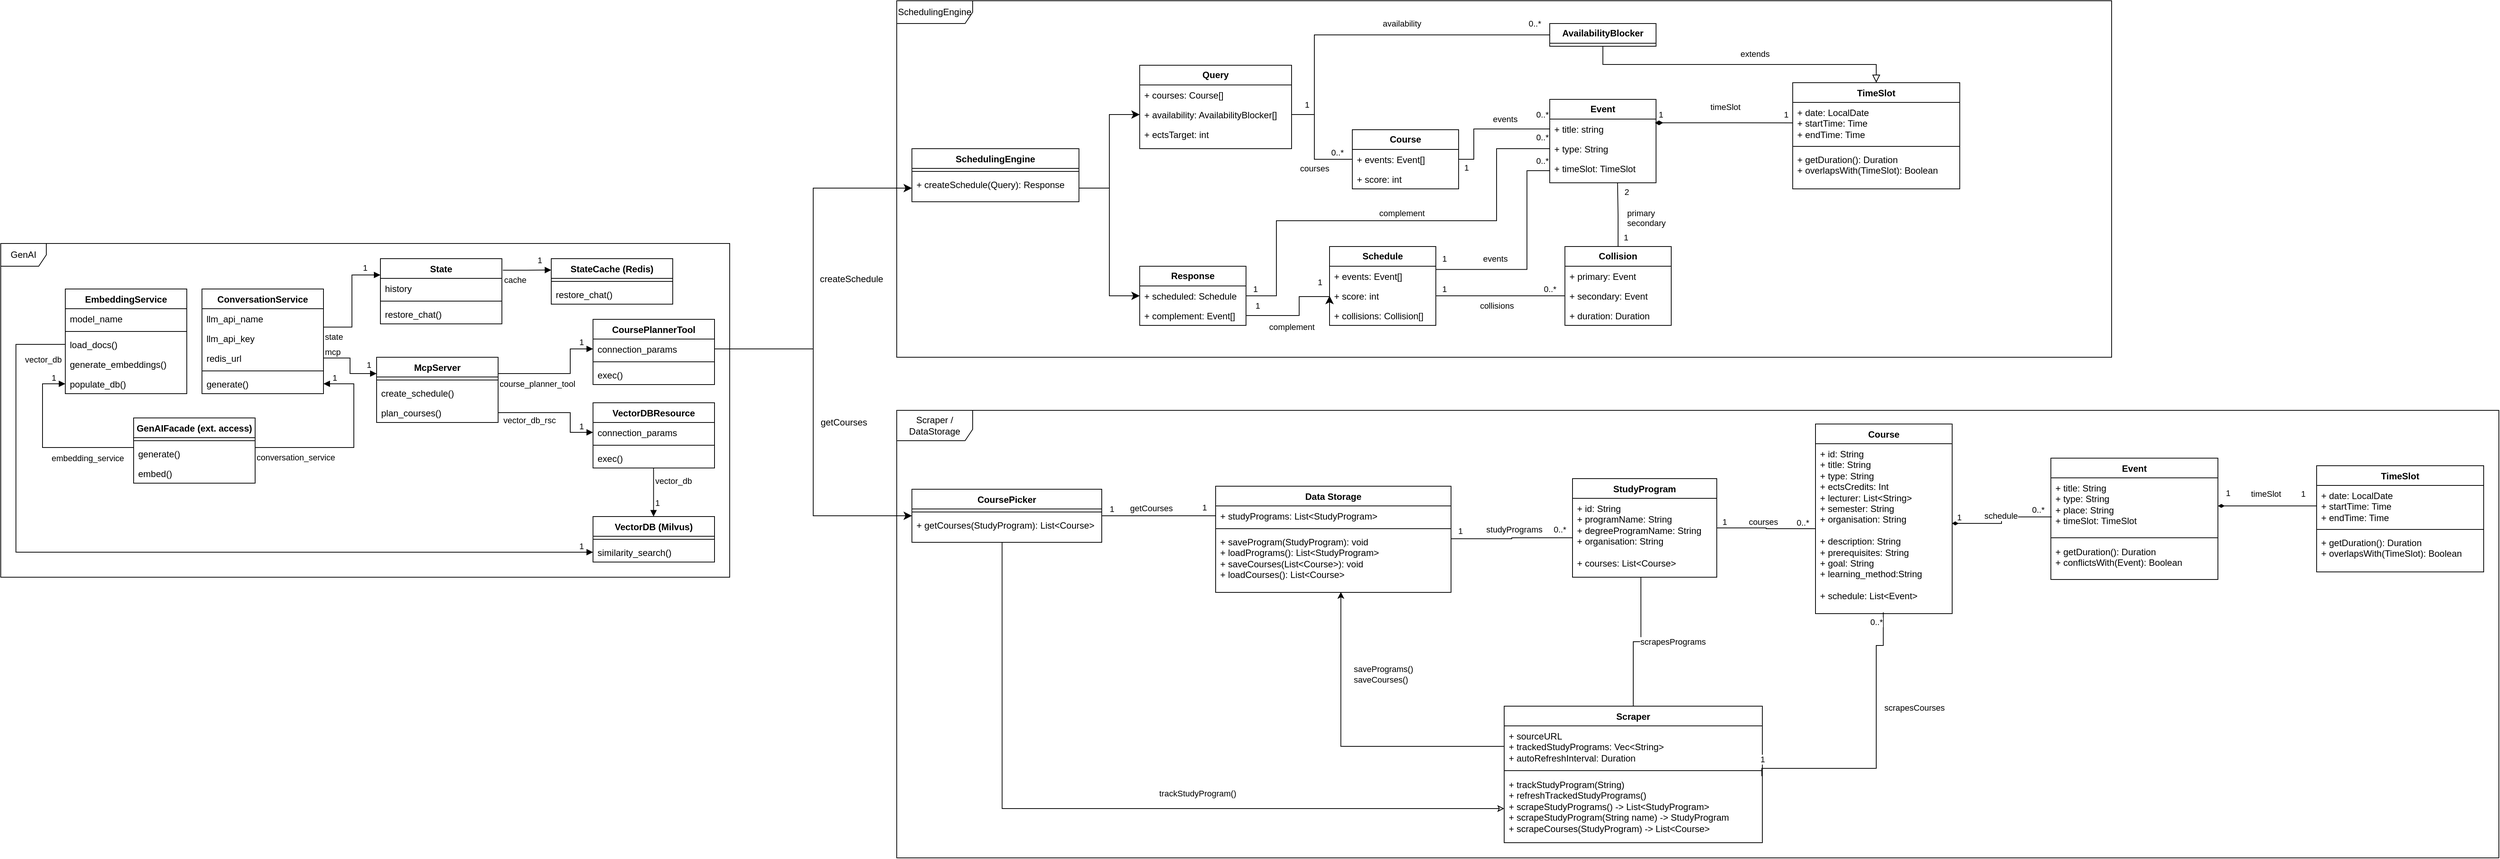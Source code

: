 <mxfile version="27.0.5">
  <diagram name="Page-1" id="-icHKnSo6hSjrRlpMNd0">
    <mxGraphModel dx="4598" dy="1727" grid="1" gridSize="10" guides="1" tooltips="1" connect="1" arrows="1" fold="1" page="1" pageScale="1" pageWidth="850" pageHeight="1100" math="0" shadow="0">
      <root>
        <mxCell id="0" />
        <mxCell id="1" parent="0" />
        <mxCell id="Aoa04UQaxvdSAp_UdB0P-1" value="Course" style="swimlane;fontStyle=1;align=center;verticalAlign=top;childLayout=stackLayout;horizontal=1;startSize=26;horizontalStack=0;resizeParent=1;resizeParentMax=0;resizeLast=0;collapsible=1;marginBottom=0;whiteSpace=wrap;html=1;" parent="1" vertex="1">
          <mxGeometry x="970" y="1088" width="180" height="250" as="geometry" />
        </mxCell>
        <mxCell id="Aoa04UQaxvdSAp_UdB0P-2" value="&lt;div&gt;+ id: String&lt;/div&gt;&lt;div&gt;+ title: String&lt;/div&gt;&lt;div&gt;+ type: String&lt;/div&gt;&lt;div&gt;+ ectsCredits: Int&lt;/div&gt;&lt;div&gt;+ lecturer: List&amp;lt;String&amp;gt;&lt;/div&gt;&lt;div&gt;+ semester: String&lt;/div&gt;&lt;div&gt;+ organisation: String&lt;/div&gt;&lt;div&gt;&lt;br&gt;&lt;/div&gt;&lt;div&gt;+ description: String&lt;/div&gt;&lt;div&gt;+ prerequisites: String&lt;/div&gt;&lt;div&gt;+ goal: String&lt;/div&gt;&lt;div&gt;+ learning_method:String&lt;/div&gt;&lt;div&gt;&lt;br&gt;&lt;/div&gt;&lt;div&gt;+ schedule: List&amp;lt;Event&amp;gt;&lt;/div&gt;" style="text;strokeColor=none;fillColor=none;align=left;verticalAlign=top;spacingLeft=4;spacingRight=4;overflow=hidden;rotatable=0;points=[[0,0.5],[1,0.5]];portConstraint=eastwest;whiteSpace=wrap;html=1;" parent="Aoa04UQaxvdSAp_UdB0P-1" vertex="1">
          <mxGeometry y="26" width="180" height="224" as="geometry" />
        </mxCell>
        <mxCell id="Aoa04UQaxvdSAp_UdB0P-3" value="Scraper" style="swimlane;fontStyle=1;align=center;verticalAlign=top;childLayout=stackLayout;horizontal=1;startSize=26;horizontalStack=0;resizeParent=1;resizeParentMax=0;resizeLast=0;collapsible=1;marginBottom=0;whiteSpace=wrap;html=1;" parent="1" vertex="1">
          <mxGeometry x="560" y="1460" width="340" height="180" as="geometry" />
        </mxCell>
        <mxCell id="Aoa04UQaxvdSAp_UdB0P-4" value="+ sourceURL&lt;br&gt;&lt;div&gt;+ trackedStudyPrograms: Vec&amp;lt;String&amp;gt;&lt;/div&gt;&lt;div&gt;+ autoRefreshInterval: Duration&lt;br&gt;&lt;/div&gt;" style="text;strokeColor=none;fillColor=none;align=left;verticalAlign=top;spacingLeft=4;spacingRight=4;overflow=hidden;rotatable=0;points=[[0,0.5],[1,0.5]];portConstraint=eastwest;whiteSpace=wrap;html=1;" parent="Aoa04UQaxvdSAp_UdB0P-3" vertex="1">
          <mxGeometry y="26" width="340" height="54" as="geometry" />
        </mxCell>
        <mxCell id="Aoa04UQaxvdSAp_UdB0P-5" value="" style="line;strokeWidth=1;fillColor=none;align=left;verticalAlign=middle;spacingTop=-1;spacingLeft=3;spacingRight=3;rotatable=0;labelPosition=right;points=[];portConstraint=eastwest;strokeColor=inherit;" parent="Aoa04UQaxvdSAp_UdB0P-3" vertex="1">
          <mxGeometry y="80" width="340" height="10" as="geometry" />
        </mxCell>
        <mxCell id="Aoa04UQaxvdSAp_UdB0P-6" value="&lt;div&gt;+ trackStudyProgram(String)&lt;/div&gt;&lt;div&gt;+ refreshTrackedStudyPrograms()&lt;br&gt;&lt;/div&gt;&lt;div&gt;+ scrapeStudyPrograms() -&amp;gt; List&amp;lt;StudyProgram&amp;gt;&lt;br&gt;&lt;/div&gt;&lt;div&gt;+ scrapeStudyProgram(String name) -&amp;gt; StudyProgram&lt;/div&gt;&lt;div&gt;+ scrapeCourses(StudyProgram) -&amp;gt; List&amp;lt;Course&amp;gt;&lt;br&gt;&lt;/div&gt;" style="text;strokeColor=none;fillColor=none;align=left;verticalAlign=top;spacingLeft=4;spacingRight=4;overflow=hidden;rotatable=0;points=[[0,0.5],[1,0.5]];portConstraint=eastwest;whiteSpace=wrap;html=1;" parent="Aoa04UQaxvdSAp_UdB0P-3" vertex="1">
          <mxGeometry y="90" width="340" height="90" as="geometry" />
        </mxCell>
        <mxCell id="Aoa04UQaxvdSAp_UdB0P-7" style="edgeStyle=orthogonalEdgeStyle;rounded=0;orthogonalLoop=1;jettySize=auto;html=1;entryX=0;entryY=0.5;entryDx=0;entryDy=0;endArrow=none;startFill=0;" parent="1" source="Aoa04UQaxvdSAp_UdB0P-11" target="Aoa04UQaxvdSAp_UdB0P-2" edge="1">
          <mxGeometry relative="1" as="geometry" />
        </mxCell>
        <mxCell id="Aoa04UQaxvdSAp_UdB0P-8" value="0..*" style="edgeLabel;html=1;align=center;verticalAlign=middle;resizable=0;points=[];" parent="Aoa04UQaxvdSAp_UdB0P-7" vertex="1" connectable="0">
          <mxGeometry x="0.742" relative="1" as="geometry">
            <mxPoint y="-8" as="offset" />
          </mxGeometry>
        </mxCell>
        <mxCell id="Aoa04UQaxvdSAp_UdB0P-9" value="1" style="edgeLabel;html=1;align=center;verticalAlign=middle;resizable=0;points=[];" parent="Aoa04UQaxvdSAp_UdB0P-7" vertex="1" connectable="0">
          <mxGeometry x="-0.803" y="1" relative="1" as="geometry">
            <mxPoint x="-3" y="-7" as="offset" />
          </mxGeometry>
        </mxCell>
        <mxCell id="Aoa04UQaxvdSAp_UdB0P-10" value="courses" style="edgeLabel;html=1;align=center;verticalAlign=middle;resizable=0;points=[];" parent="Aoa04UQaxvdSAp_UdB0P-7" vertex="1" connectable="0">
          <mxGeometry x="-0.119" y="1" relative="1" as="geometry">
            <mxPoint x="3" y="-7" as="offset" />
          </mxGeometry>
        </mxCell>
        <mxCell id="Aoa04UQaxvdSAp_UdB0P-11" value="StudyProgram" style="swimlane;fontStyle=1;align=center;verticalAlign=top;childLayout=stackLayout;horizontal=1;startSize=26;horizontalStack=0;resizeParent=1;resizeParentMax=0;resizeLast=0;collapsible=1;marginBottom=0;whiteSpace=wrap;html=1;" parent="1" vertex="1">
          <mxGeometry x="650" y="1160" width="190" height="130" as="geometry" />
        </mxCell>
        <mxCell id="Aoa04UQaxvdSAp_UdB0P-12" value="&lt;div&gt;+ id: String&lt;/div&gt;&lt;div&gt;+ programName: String&lt;/div&gt;&lt;div&gt;+ degreeProgramName: String&lt;br&gt;&lt;/div&gt;&lt;div&gt;+ organisation: String&lt;/div&gt;&lt;div&gt;&lt;br&gt;&lt;/div&gt;&lt;div&gt;+ courses: List&amp;lt;Course&amp;gt;&lt;br&gt;&lt;/div&gt;" style="text;strokeColor=none;fillColor=none;align=left;verticalAlign=top;spacingLeft=4;spacingRight=4;overflow=hidden;rotatable=0;points=[[0,0.5],[1,0.5]];portConstraint=eastwest;whiteSpace=wrap;html=1;" parent="Aoa04UQaxvdSAp_UdB0P-11" vertex="1">
          <mxGeometry y="26" width="190" height="104" as="geometry" />
        </mxCell>
        <mxCell id="Aoa04UQaxvdSAp_UdB0P-13" value="Data Storage" style="swimlane;fontStyle=1;align=center;verticalAlign=top;childLayout=stackLayout;horizontal=1;startSize=26;horizontalStack=0;resizeParent=1;resizeParentMax=0;resizeLast=0;collapsible=1;marginBottom=0;whiteSpace=wrap;html=1;" parent="1" vertex="1">
          <mxGeometry x="180" y="1170" width="310" height="140" as="geometry" />
        </mxCell>
        <mxCell id="Aoa04UQaxvdSAp_UdB0P-14" value="+ studyPrograms: List&amp;lt;StudyProgram&amp;gt;" style="text;strokeColor=none;fillColor=none;align=left;verticalAlign=top;spacingLeft=4;spacingRight=4;overflow=hidden;rotatable=0;points=[[0,0.5],[1,0.5]];portConstraint=eastwest;whiteSpace=wrap;html=1;" parent="Aoa04UQaxvdSAp_UdB0P-13" vertex="1">
          <mxGeometry y="26" width="310" height="26" as="geometry" />
        </mxCell>
        <mxCell id="Aoa04UQaxvdSAp_UdB0P-15" value="" style="line;strokeWidth=1;fillColor=none;align=left;verticalAlign=middle;spacingTop=-1;spacingLeft=3;spacingRight=3;rotatable=0;labelPosition=right;points=[];portConstraint=eastwest;strokeColor=inherit;" parent="Aoa04UQaxvdSAp_UdB0P-13" vertex="1">
          <mxGeometry y="52" width="310" height="8" as="geometry" />
        </mxCell>
        <mxCell id="Aoa04UQaxvdSAp_UdB0P-16" value="+ saveProgram(StudyProgram): void&lt;br&gt;+ loadPrograms(): List&amp;lt;StudyProgram&amp;gt;&lt;br&gt;+ saveCourses(List&amp;lt;Course&amp;gt;): void&lt;br&gt;+ loadCourses(): List&amp;lt;Course&amp;gt;" style="text;strokeColor=none;fillColor=none;align=left;verticalAlign=top;spacingLeft=4;spacingRight=4;overflow=hidden;rotatable=0;points=[[0,0.5],[1,0.5]];portConstraint=eastwest;whiteSpace=wrap;html=1;" parent="Aoa04UQaxvdSAp_UdB0P-13" vertex="1">
          <mxGeometry y="60" width="310" height="80" as="geometry" />
        </mxCell>
        <mxCell id="Aoa04UQaxvdSAp_UdB0P-17" style="edgeStyle=orthogonalEdgeStyle;rounded=0;orthogonalLoop=1;jettySize=auto;html=1;exitX=1;exitY=0.5;exitDx=0;exitDy=0;entryX=0;entryY=0.5;entryDx=0;entryDy=0;endArrow=none;startFill=0;" parent="1" source="Aoa04UQaxvdSAp_UdB0P-21" target="Aoa04UQaxvdSAp_UdB0P-14" edge="1">
          <mxGeometry relative="1" as="geometry" />
        </mxCell>
        <mxCell id="Aoa04UQaxvdSAp_UdB0P-18" value="1" style="edgeLabel;html=1;align=center;verticalAlign=middle;resizable=0;points=[];" parent="Aoa04UQaxvdSAp_UdB0P-17" vertex="1" connectable="0">
          <mxGeometry x="0.644" y="-1" relative="1" as="geometry">
            <mxPoint x="11" y="-12" as="offset" />
          </mxGeometry>
        </mxCell>
        <mxCell id="Aoa04UQaxvdSAp_UdB0P-19" value="1" style="edgeLabel;html=1;align=center;verticalAlign=middle;resizable=0;points=[];" parent="Aoa04UQaxvdSAp_UdB0P-17" vertex="1" connectable="0">
          <mxGeometry x="-0.833" relative="1" as="geometry">
            <mxPoint y="-9" as="offset" />
          </mxGeometry>
        </mxCell>
        <mxCell id="Aoa04UQaxvdSAp_UdB0P-20" value="getCourses" style="edgeLabel;html=1;align=center;verticalAlign=middle;resizable=0;points=[];" parent="Aoa04UQaxvdSAp_UdB0P-17" vertex="1" connectable="0">
          <mxGeometry x="-0.013" y="3" relative="1" as="geometry">
            <mxPoint x="-9" y="-7" as="offset" />
          </mxGeometry>
        </mxCell>
        <mxCell id="Aoa04UQaxvdSAp_UdB0P-21" value="CoursePicker" style="swimlane;fontStyle=1;align=center;verticalAlign=top;childLayout=stackLayout;horizontal=1;startSize=26;horizontalStack=0;resizeParent=1;resizeParentMax=0;resizeLast=0;collapsible=1;marginBottom=0;whiteSpace=wrap;html=1;" parent="1" vertex="1">
          <mxGeometry x="-220" y="1174" width="250" height="70" as="geometry" />
        </mxCell>
        <mxCell id="Aoa04UQaxvdSAp_UdB0P-159" value="" style="line;strokeWidth=1;fillColor=none;align=left;verticalAlign=middle;spacingTop=-1;spacingLeft=3;spacingRight=3;rotatable=0;labelPosition=right;points=[];portConstraint=eastwest;strokeColor=inherit;" parent="Aoa04UQaxvdSAp_UdB0P-21" vertex="1">
          <mxGeometry y="26" width="250" height="8" as="geometry" />
        </mxCell>
        <mxCell id="Aoa04UQaxvdSAp_UdB0P-22" value="+ getCourses(StudyProgram): List&amp;lt;Course&amp;gt;" style="text;strokeColor=none;fillColor=none;align=left;verticalAlign=top;spacingLeft=4;spacingRight=4;overflow=hidden;rotatable=0;points=[[0,0.5],[1,0.5]];portConstraint=eastwest;whiteSpace=wrap;html=1;" parent="Aoa04UQaxvdSAp_UdB0P-21" vertex="1">
          <mxGeometry y="34" width="250" height="36" as="geometry" />
        </mxCell>
        <mxCell id="Aoa04UQaxvdSAp_UdB0P-23" style="edgeStyle=orthogonalEdgeStyle;rounded=0;orthogonalLoop=1;jettySize=auto;html=1;exitX=1.001;exitY=0.115;exitDx=0;exitDy=0;entryX=0;entryY=0.5;entryDx=0;entryDy=0;exitPerimeter=0;endArrow=none;startFill=0;" parent="1" source="Aoa04UQaxvdSAp_UdB0P-16" target="Aoa04UQaxvdSAp_UdB0P-12" edge="1">
          <mxGeometry relative="1" as="geometry" />
        </mxCell>
        <mxCell id="Aoa04UQaxvdSAp_UdB0P-24" value="1" style="edgeLabel;html=1;align=center;verticalAlign=middle;resizable=0;points=[];" parent="Aoa04UQaxvdSAp_UdB0P-23" vertex="1" connectable="0">
          <mxGeometry x="-0.881" y="-1" relative="1" as="geometry">
            <mxPoint x="2" y="-11" as="offset" />
          </mxGeometry>
        </mxCell>
        <mxCell id="Aoa04UQaxvdSAp_UdB0P-25" value="0..*" style="edgeLabel;html=1;align=center;verticalAlign=middle;resizable=0;points=[];" parent="Aoa04UQaxvdSAp_UdB0P-23" vertex="1" connectable="0">
          <mxGeometry x="0.52" y="1" relative="1" as="geometry">
            <mxPoint x="21" y="-10" as="offset" />
          </mxGeometry>
        </mxCell>
        <mxCell id="Aoa04UQaxvdSAp_UdB0P-26" value="studyPrograms" style="edgeLabel;html=1;align=center;verticalAlign=middle;resizable=0;points=[];" parent="Aoa04UQaxvdSAp_UdB0P-23" vertex="1" connectable="0">
          <mxGeometry x="0.046" y="1" relative="1" as="geometry">
            <mxPoint y="-10" as="offset" />
          </mxGeometry>
        </mxCell>
        <mxCell id="Aoa04UQaxvdSAp_UdB0P-27" style="edgeStyle=orthogonalEdgeStyle;rounded=0;orthogonalLoop=1;jettySize=auto;html=1;exitX=0;exitY=0.5;exitDx=0;exitDy=0;entryX=0.532;entryY=0.993;entryDx=0;entryDy=0;entryPerimeter=0;" parent="1" source="Aoa04UQaxvdSAp_UdB0P-4" target="Aoa04UQaxvdSAp_UdB0P-16" edge="1">
          <mxGeometry relative="1" as="geometry">
            <mxPoint x="780" y="1570" as="targetPoint" />
          </mxGeometry>
        </mxCell>
        <mxCell id="Aoa04UQaxvdSAp_UdB0P-28" value="&lt;div align=&quot;left&quot;&gt;savePrograms()&lt;/div&gt;&lt;div align=&quot;left&quot;&gt;saveCourses()&lt;br&gt;&lt;/div&gt;" style="edgeLabel;html=1;align=left;verticalAlign=middle;resizable=0;points=[];" parent="Aoa04UQaxvdSAp_UdB0P-27" vertex="1" connectable="0">
          <mxGeometry x="0.483" relative="1" as="geometry">
            <mxPoint x="15" as="offset" />
          </mxGeometry>
        </mxCell>
        <mxCell id="Aoa04UQaxvdSAp_UdB0P-29" value="TimeSlot" style="swimlane;fontStyle=1;align=center;verticalAlign=top;childLayout=stackLayout;horizontal=1;startSize=26;horizontalStack=0;resizeParent=1;resizeParentMax=0;resizeLast=0;collapsible=1;marginBottom=0;whiteSpace=wrap;html=1;" parent="1" vertex="1">
          <mxGeometry x="1630" y="1143" width="220" height="140" as="geometry" />
        </mxCell>
        <mxCell id="Aoa04UQaxvdSAp_UdB0P-30" value="&lt;div&gt;+ date: LocalDate&lt;/div&gt;&lt;div&gt;+ startTime: Time&lt;/div&gt;&lt;div&gt;+ endTime: Time&lt;/div&gt;" style="text;strokeColor=none;fillColor=none;align=left;verticalAlign=top;spacingLeft=4;spacingRight=4;overflow=hidden;rotatable=0;points=[[0,0.5],[1,0.5]];portConstraint=eastwest;whiteSpace=wrap;html=1;" parent="Aoa04UQaxvdSAp_UdB0P-29" vertex="1">
          <mxGeometry y="26" width="220" height="54" as="geometry" />
        </mxCell>
        <mxCell id="Aoa04UQaxvdSAp_UdB0P-31" value="" style="line;strokeWidth=1;fillColor=none;align=left;verticalAlign=middle;spacingTop=-1;spacingLeft=3;spacingRight=3;rotatable=0;labelPosition=right;points=[];portConstraint=eastwest;strokeColor=inherit;" parent="Aoa04UQaxvdSAp_UdB0P-29" vertex="1">
          <mxGeometry y="80" width="220" height="8" as="geometry" />
        </mxCell>
        <mxCell id="Aoa04UQaxvdSAp_UdB0P-32" value="+ getDuration(): Duration&lt;br&gt;+ overlapsWith(TimeSlot): Boolean&lt;br&gt;&lt;br&gt;&lt;br&gt;&lt;div&gt;&lt;br&gt;&lt;/div&gt;" style="text;strokeColor=none;fillColor=none;align=left;verticalAlign=top;spacingLeft=4;spacingRight=4;overflow=hidden;rotatable=0;points=[[0,0.5],[1,0.5]];portConstraint=eastwest;whiteSpace=wrap;html=1;" parent="Aoa04UQaxvdSAp_UdB0P-29" vertex="1">
          <mxGeometry y="88" width="220" height="52" as="geometry" />
        </mxCell>
        <mxCell id="Aoa04UQaxvdSAp_UdB0P-33" value="Event" style="swimlane;fontStyle=1;align=center;verticalAlign=top;childLayout=stackLayout;horizontal=1;startSize=26;horizontalStack=0;resizeParent=1;resizeParentMax=0;resizeLast=0;collapsible=1;marginBottom=0;whiteSpace=wrap;html=1;" parent="1" vertex="1">
          <mxGeometry x="1280" y="1133" width="220" height="160" as="geometry" />
        </mxCell>
        <mxCell id="Aoa04UQaxvdSAp_UdB0P-34" value="&lt;div&gt;+ title: String&lt;/div&gt;&lt;div&gt;+ type: String&lt;/div&gt;&lt;div&gt;+ place: String&lt;/div&gt;&lt;div&gt;+ timeSlot: TimeSlot&lt;/div&gt;" style="text;strokeColor=none;fillColor=none;align=left;verticalAlign=top;spacingLeft=4;spacingRight=4;overflow=hidden;rotatable=0;points=[[0,0.5],[1,0.5]];portConstraint=eastwest;whiteSpace=wrap;html=1;" parent="Aoa04UQaxvdSAp_UdB0P-33" vertex="1">
          <mxGeometry y="26" width="220" height="74" as="geometry" />
        </mxCell>
        <mxCell id="Aoa04UQaxvdSAp_UdB0P-35" value="" style="line;strokeWidth=1;fillColor=none;align=left;verticalAlign=middle;spacingTop=-1;spacingLeft=3;spacingRight=3;rotatable=0;labelPosition=right;points=[];portConstraint=eastwest;strokeColor=inherit;" parent="Aoa04UQaxvdSAp_UdB0P-33" vertex="1">
          <mxGeometry y="100" width="220" height="10" as="geometry" />
        </mxCell>
        <mxCell id="Aoa04UQaxvdSAp_UdB0P-36" value="+ getDuration(): Duration&lt;br&gt;+ conflictsWith(Event): Boolean&lt;br&gt;&lt;br&gt;&lt;br&gt;&lt;div&gt;&lt;br&gt;&lt;br&gt;&lt;/div&gt;" style="text;strokeColor=none;fillColor=none;align=left;verticalAlign=top;spacingLeft=4;spacingRight=4;overflow=hidden;rotatable=0;points=[[0,0.5],[1,0.5]];portConstraint=eastwest;whiteSpace=wrap;html=1;" parent="Aoa04UQaxvdSAp_UdB0P-33" vertex="1">
          <mxGeometry y="110" width="220" height="50" as="geometry" />
        </mxCell>
        <mxCell id="Aoa04UQaxvdSAp_UdB0P-37" style="edgeStyle=orthogonalEdgeStyle;rounded=0;orthogonalLoop=1;jettySize=auto;html=1;entryX=0.005;entryY=0.696;entryDx=0;entryDy=0;entryPerimeter=0;exitX=0.998;exitY=0.469;exitDx=0;exitDy=0;exitPerimeter=0;endArrow=none;startFill=1;endFill=0;startArrow=diamondThin;" parent="1" source="Aoa04UQaxvdSAp_UdB0P-2" target="Aoa04UQaxvdSAp_UdB0P-34" edge="1">
          <mxGeometry relative="1" as="geometry">
            <mxPoint x="1180" y="1240" as="sourcePoint" />
          </mxGeometry>
        </mxCell>
        <mxCell id="Aoa04UQaxvdSAp_UdB0P-38" value="0..*" style="edgeLabel;html=1;align=center;verticalAlign=middle;resizable=0;points=[];" parent="Aoa04UQaxvdSAp_UdB0P-37" vertex="1" connectable="0">
          <mxGeometry x="0.449" y="-1" relative="1" as="geometry">
            <mxPoint x="20" y="-11" as="offset" />
          </mxGeometry>
        </mxCell>
        <mxCell id="Aoa04UQaxvdSAp_UdB0P-39" value="1" style="edgeLabel;html=1;align=center;verticalAlign=middle;resizable=0;points=[];" parent="Aoa04UQaxvdSAp_UdB0P-37" vertex="1" connectable="0">
          <mxGeometry x="-0.762" relative="1" as="geometry">
            <mxPoint x="-7" y="-8" as="offset" />
          </mxGeometry>
        </mxCell>
        <mxCell id="Aoa04UQaxvdSAp_UdB0P-40" value="schedule" style="edgeLabel;html=1;align=center;verticalAlign=middle;resizable=0;points=[];" parent="Aoa04UQaxvdSAp_UdB0P-37" vertex="1" connectable="0">
          <mxGeometry x="-0.06" y="1" relative="1" as="geometry">
            <mxPoint y="-10" as="offset" />
          </mxGeometry>
        </mxCell>
        <mxCell id="Aoa04UQaxvdSAp_UdB0P-41" style="edgeStyle=orthogonalEdgeStyle;rounded=0;orthogonalLoop=1;jettySize=auto;html=1;exitX=1;exitY=0.5;exitDx=0;exitDy=0;entryX=0;entryY=0.5;entryDx=0;entryDy=0;startArrow=diamondThin;startFill=1;endArrow=none;" parent="1" source="Aoa04UQaxvdSAp_UdB0P-34" target="Aoa04UQaxvdSAp_UdB0P-30" edge="1">
          <mxGeometry relative="1" as="geometry" />
        </mxCell>
        <mxCell id="Aoa04UQaxvdSAp_UdB0P-42" value="1" style="edgeLabel;html=1;align=center;verticalAlign=middle;resizable=0;points=[];" parent="Aoa04UQaxvdSAp_UdB0P-41" vertex="1" connectable="0">
          <mxGeometry x="-0.867" y="-1" relative="1" as="geometry">
            <mxPoint x="4" y="-18" as="offset" />
          </mxGeometry>
        </mxCell>
        <mxCell id="Aoa04UQaxvdSAp_UdB0P-43" value="1" style="edgeLabel;html=1;align=center;verticalAlign=middle;resizable=0;points=[];" parent="Aoa04UQaxvdSAp_UdB0P-41" vertex="1" connectable="0">
          <mxGeometry x="0.564" y="1" relative="1" as="geometry">
            <mxPoint x="10" y="-15" as="offset" />
          </mxGeometry>
        </mxCell>
        <mxCell id="Aoa04UQaxvdSAp_UdB0P-44" value="timeSlot" style="edgeLabel;html=1;align=center;verticalAlign=middle;resizable=0;points=[];" parent="Aoa04UQaxvdSAp_UdB0P-41" vertex="1" connectable="0">
          <mxGeometry x="-0.032" y="1" relative="1" as="geometry">
            <mxPoint y="-15" as="offset" />
          </mxGeometry>
        </mxCell>
        <mxCell id="Aoa04UQaxvdSAp_UdB0P-45" style="edgeStyle=orthogonalEdgeStyle;rounded=0;orthogonalLoop=1;jettySize=auto;html=1;exitX=0;exitY=0.5;exitDx=0;exitDy=0;entryX=0.475;entryY=1.013;entryDx=0;entryDy=0;entryPerimeter=0;startArrow=classic;startFill=0;endArrow=none;" parent="1" source="Aoa04UQaxvdSAp_UdB0P-6" target="Aoa04UQaxvdSAp_UdB0P-22" edge="1">
          <mxGeometry relative="1" as="geometry" />
        </mxCell>
        <mxCell id="Aoa04UQaxvdSAp_UdB0P-46" value="trackStudyProgram()" style="edgeLabel;html=1;align=center;verticalAlign=middle;resizable=0;points=[];" parent="Aoa04UQaxvdSAp_UdB0P-45" vertex="1" connectable="0">
          <mxGeometry x="-0.2" y="4" relative="1" as="geometry">
            <mxPoint y="-24" as="offset" />
          </mxGeometry>
        </mxCell>
        <mxCell id="Aoa04UQaxvdSAp_UdB0P-47" style="edgeStyle=orthogonalEdgeStyle;rounded=0;orthogonalLoop=1;jettySize=auto;html=1;exitX=0.5;exitY=0;exitDx=0;exitDy=0;entryX=0.474;entryY=1.005;entryDx=0;entryDy=0;entryPerimeter=0;endArrow=none;startFill=0;" parent="1" source="Aoa04UQaxvdSAp_UdB0P-3" target="Aoa04UQaxvdSAp_UdB0P-12" edge="1">
          <mxGeometry relative="1" as="geometry" />
        </mxCell>
        <mxCell id="Aoa04UQaxvdSAp_UdB0P-48" value="scrapesPrograms" style="edgeLabel;html=1;align=center;verticalAlign=middle;resizable=0;points=[];" parent="Aoa04UQaxvdSAp_UdB0P-47" vertex="1" connectable="0">
          <mxGeometry x="-0.034" relative="1" as="geometry">
            <mxPoint x="50" as="offset" />
          </mxGeometry>
        </mxCell>
        <mxCell id="Aoa04UQaxvdSAp_UdB0P-49" value="" style="endArrow=none;startArrow=none;endFill=1;startFill=0;html=1;rounded=0;exitX=0.998;exitY=0.025;exitDx=0;exitDy=0;exitPerimeter=0;edgeStyle=orthogonalEdgeStyle;entryX=0.496;entryY=0.992;entryDx=0;entryDy=0;entryPerimeter=0;" parent="1" source="Aoa04UQaxvdSAp_UdB0P-6" target="Aoa04UQaxvdSAp_UdB0P-2" edge="1">
          <mxGeometry width="160" relative="1" as="geometry">
            <mxPoint x="610" y="1440" as="sourcePoint" />
            <mxPoint x="910" y="1380" as="targetPoint" />
            <Array as="points">
              <mxPoint x="1050" y="1542" />
              <mxPoint x="1050" y="1380" />
            </Array>
          </mxGeometry>
        </mxCell>
        <mxCell id="Aoa04UQaxvdSAp_UdB0P-50" value="scrapesCourses" style="edgeLabel;html=1;align=center;verticalAlign=middle;resizable=0;points=[];" parent="Aoa04UQaxvdSAp_UdB0P-49" vertex="1" connectable="0">
          <mxGeometry x="0.501" y="2" relative="1" as="geometry">
            <mxPoint x="52" y="41" as="offset" />
          </mxGeometry>
        </mxCell>
        <mxCell id="Aoa04UQaxvdSAp_UdB0P-51" value="1" style="edgeLabel;html=1;align=center;verticalAlign=middle;resizable=0;points=[];" parent="Aoa04UQaxvdSAp_UdB0P-49" vertex="1" connectable="0">
          <mxGeometry x="-0.925" y="-2" relative="1" as="geometry">
            <mxPoint x="-3" y="-14" as="offset" />
          </mxGeometry>
        </mxCell>
        <mxCell id="Aoa04UQaxvdSAp_UdB0P-52" value="0..*" style="edgeLabel;html=1;align=center;verticalAlign=middle;resizable=0;points=[];" parent="Aoa04UQaxvdSAp_UdB0P-49" vertex="1" connectable="0">
          <mxGeometry x="0.871" relative="1" as="geometry">
            <mxPoint x="-10" y="-12" as="offset" />
          </mxGeometry>
        </mxCell>
        <mxCell id="Aoa04UQaxvdSAp_UdB0P-78" value="SchedulingEngine" style="shape=umlFrame;whiteSpace=wrap;html=1;pointerEvents=0;width=100;height=30;" parent="1" vertex="1">
          <mxGeometry x="-240" y="530" width="1600" height="470" as="geometry" />
        </mxCell>
        <mxCell id="Aoa04UQaxvdSAp_UdB0P-79" value="&lt;b&gt;Query&lt;/b&gt;" style="swimlane;fontStyle=0;childLayout=stackLayout;horizontal=1;startSize=26;fillColor=none;horizontalStack=0;resizeParent=1;resizeParentMax=0;resizeLast=0;collapsible=1;marginBottom=0;whiteSpace=wrap;html=1;" parent="1" vertex="1">
          <mxGeometry x="80" y="615" width="200" height="110" as="geometry" />
        </mxCell>
        <mxCell id="Aoa04UQaxvdSAp_UdB0P-80" value="+ courses: Course[]" style="text;strokeColor=none;fillColor=none;align=left;verticalAlign=top;spacingLeft=4;spacingRight=4;overflow=hidden;rotatable=0;points=[[0,0.5],[1,0.5]];portConstraint=eastwest;whiteSpace=wrap;html=1;" parent="Aoa04UQaxvdSAp_UdB0P-79" vertex="1">
          <mxGeometry y="26" width="200" height="26" as="geometry" />
        </mxCell>
        <mxCell id="Aoa04UQaxvdSAp_UdB0P-81" value="+ availability: AvailabilityBlocker[]" style="text;strokeColor=none;fillColor=none;align=left;verticalAlign=top;spacingLeft=4;spacingRight=4;overflow=hidden;rotatable=0;points=[[0,0.5],[1,0.5]];portConstraint=eastwest;whiteSpace=wrap;html=1;" parent="Aoa04UQaxvdSAp_UdB0P-79" vertex="1">
          <mxGeometry y="52" width="200" height="26" as="geometry" />
        </mxCell>
        <mxCell id="Aoa04UQaxvdSAp_UdB0P-82" value="+ ectsTarget: int" style="text;strokeColor=none;fillColor=none;align=left;verticalAlign=top;spacingLeft=4;spacingRight=4;overflow=hidden;rotatable=0;points=[[0,0.5],[1,0.5]];portConstraint=eastwest;whiteSpace=wrap;html=1;" parent="Aoa04UQaxvdSAp_UdB0P-79" vertex="1">
          <mxGeometry y="78" width="200" height="32" as="geometry" />
        </mxCell>
        <mxCell id="Aoa04UQaxvdSAp_UdB0P-83" value="&lt;b&gt;Event&lt;/b&gt;" style="swimlane;fontStyle=0;childLayout=stackLayout;horizontal=1;startSize=26;fillColor=none;horizontalStack=0;resizeParent=1;resizeParentMax=0;resizeLast=0;collapsible=1;marginBottom=0;whiteSpace=wrap;html=1;" parent="1" vertex="1">
          <mxGeometry x="620" y="660" width="140" height="110" as="geometry" />
        </mxCell>
        <mxCell id="Aoa04UQaxvdSAp_UdB0P-84" value="&lt;div&gt;+ title: string&lt;/div&gt;" style="text;strokeColor=none;fillColor=none;align=left;verticalAlign=top;spacingLeft=4;spacingRight=4;overflow=hidden;rotatable=0;points=[[0,0.5],[1,0.5]];portConstraint=eastwest;whiteSpace=wrap;html=1;" parent="Aoa04UQaxvdSAp_UdB0P-83" vertex="1">
          <mxGeometry y="26" width="140" height="26" as="geometry" />
        </mxCell>
        <mxCell id="Aoa04UQaxvdSAp_UdB0P-182" value="+ type: String" style="text;strokeColor=none;fillColor=none;align=left;verticalAlign=top;spacingLeft=4;spacingRight=4;overflow=hidden;rotatable=0;points=[[0,0.5],[1,0.5]];portConstraint=eastwest;whiteSpace=wrap;html=1;" parent="Aoa04UQaxvdSAp_UdB0P-83" vertex="1">
          <mxGeometry y="52" width="140" height="26" as="geometry" />
        </mxCell>
        <mxCell id="8WV0HnflhmTHuPW8Bxx5-10" value="+ timeSlot: TimeSlot" style="text;strokeColor=none;fillColor=none;align=left;verticalAlign=top;spacingLeft=4;spacingRight=4;overflow=hidden;rotatable=0;points=[[0,0.5],[1,0.5]];portConstraint=eastwest;whiteSpace=wrap;html=1;" vertex="1" parent="Aoa04UQaxvdSAp_UdB0P-83">
          <mxGeometry y="78" width="140" height="32" as="geometry" />
        </mxCell>
        <mxCell id="Aoa04UQaxvdSAp_UdB0P-87" value="&lt;b&gt;Course&lt;/b&gt;" style="swimlane;fontStyle=0;childLayout=stackLayout;horizontal=1;startSize=26;fillColor=none;horizontalStack=0;resizeParent=1;resizeParentMax=0;resizeLast=0;collapsible=1;marginBottom=0;whiteSpace=wrap;html=1;" parent="1" vertex="1">
          <mxGeometry x="360" y="700" width="140" height="78" as="geometry" />
        </mxCell>
        <mxCell id="Aoa04UQaxvdSAp_UdB0P-88" value="+ events: Event[]" style="text;strokeColor=none;fillColor=none;align=left;verticalAlign=top;spacingLeft=4;spacingRight=4;overflow=hidden;rotatable=0;points=[[0,0.5],[1,0.5]];portConstraint=eastwest;whiteSpace=wrap;html=1;" parent="Aoa04UQaxvdSAp_UdB0P-87" vertex="1">
          <mxGeometry y="26" width="140" height="26" as="geometry" />
        </mxCell>
        <mxCell id="Aoa04UQaxvdSAp_UdB0P-89" value="+ score: int" style="text;strokeColor=none;fillColor=none;align=left;verticalAlign=top;spacingLeft=4;spacingRight=4;overflow=hidden;rotatable=0;points=[[0,0.5],[1,0.5]];portConstraint=eastwest;whiteSpace=wrap;html=1;" parent="Aoa04UQaxvdSAp_UdB0P-87" vertex="1">
          <mxGeometry y="52" width="140" height="26" as="geometry" />
        </mxCell>
        <mxCell id="Aoa04UQaxvdSAp_UdB0P-185" style="edgeStyle=orthogonalEdgeStyle;rounded=0;orthogonalLoop=1;jettySize=auto;html=1;exitX=0.5;exitY=0;exitDx=0;exitDy=0;fontSize=12;startSize=8;endSize=8;entryX=0.638;entryY=1;entryDx=0;entryDy=0;entryPerimeter=0;endArrow=none;startFill=0;" parent="1" source="Aoa04UQaxvdSAp_UdB0P-92" target="8WV0HnflhmTHuPW8Bxx5-10" edge="1">
          <mxGeometry relative="1" as="geometry" />
        </mxCell>
        <mxCell id="8WV0HnflhmTHuPW8Bxx5-14" value="2" style="edgeLabel;html=1;align=center;verticalAlign=middle;resizable=0;points=[];" vertex="1" connectable="0" parent="Aoa04UQaxvdSAp_UdB0P-185">
          <mxGeometry x="0.529" y="-2" relative="1" as="geometry">
            <mxPoint x="9" y="-8" as="offset" />
          </mxGeometry>
        </mxCell>
        <mxCell id="8WV0HnflhmTHuPW8Bxx5-15" value="1" style="edgeLabel;html=1;align=center;verticalAlign=middle;resizable=0;points=[];" vertex="1" connectable="0" parent="Aoa04UQaxvdSAp_UdB0P-185">
          <mxGeometry x="-0.704" y="-1" relative="1" as="geometry">
            <mxPoint x="9" as="offset" />
          </mxGeometry>
        </mxCell>
        <mxCell id="8WV0HnflhmTHuPW8Bxx5-16" value="&lt;div align=&quot;left&quot;&gt;primary&lt;/div&gt;&lt;div align=&quot;left&quot;&gt;secondary&lt;br&gt;&lt;/div&gt;&lt;div align=&quot;left&quot;&gt;&lt;br&gt;&lt;/div&gt;" style="edgeLabel;html=1;align=left;verticalAlign=middle;resizable=0;points=[];" vertex="1" connectable="0" parent="Aoa04UQaxvdSAp_UdB0P-185">
          <mxGeometry x="0.164" y="-1" relative="1" as="geometry">
            <mxPoint x="10" y="18" as="offset" />
          </mxGeometry>
        </mxCell>
        <mxCell id="Aoa04UQaxvdSAp_UdB0P-92" value="&lt;b&gt;Collision&lt;/b&gt;" style="swimlane;fontStyle=0;childLayout=stackLayout;horizontal=1;startSize=26;fillColor=none;horizontalStack=0;resizeParent=1;resizeParentMax=0;resizeLast=0;collapsible=1;marginBottom=0;whiteSpace=wrap;html=1;" parent="1" vertex="1">
          <mxGeometry x="640" y="854" width="140" height="104" as="geometry" />
        </mxCell>
        <mxCell id="Aoa04UQaxvdSAp_UdB0P-93" value="+ primary: Event" style="text;strokeColor=none;fillColor=none;align=left;verticalAlign=top;spacingLeft=4;spacingRight=4;overflow=hidden;rotatable=0;points=[[0,0.5],[1,0.5]];portConstraint=eastwest;whiteSpace=wrap;html=1;" parent="Aoa04UQaxvdSAp_UdB0P-92" vertex="1">
          <mxGeometry y="26" width="140" height="26" as="geometry" />
        </mxCell>
        <mxCell id="Aoa04UQaxvdSAp_UdB0P-94" value="+ secondary: Event" style="text;strokeColor=none;fillColor=none;align=left;verticalAlign=top;spacingLeft=4;spacingRight=4;overflow=hidden;rotatable=0;points=[[0,0.5],[1,0.5]];portConstraint=eastwest;whiteSpace=wrap;html=1;" parent="Aoa04UQaxvdSAp_UdB0P-92" vertex="1">
          <mxGeometry y="52" width="140" height="26" as="geometry" />
        </mxCell>
        <mxCell id="Aoa04UQaxvdSAp_UdB0P-95" value="+ duration: Duration" style="text;strokeColor=none;fillColor=none;align=left;verticalAlign=top;spacingLeft=4;spacingRight=4;overflow=hidden;rotatable=0;points=[[0,0.5],[1,0.5]];portConstraint=eastwest;whiteSpace=wrap;html=1;" parent="Aoa04UQaxvdSAp_UdB0P-92" vertex="1">
          <mxGeometry y="78" width="140" height="26" as="geometry" />
        </mxCell>
        <mxCell id="Aoa04UQaxvdSAp_UdB0P-96" value="&lt;b&gt;Schedule&lt;/b&gt;" style="swimlane;fontStyle=0;childLayout=stackLayout;horizontal=1;startSize=26;fillColor=none;horizontalStack=0;resizeParent=1;resizeParentMax=0;resizeLast=0;collapsible=1;marginBottom=0;whiteSpace=wrap;html=1;" parent="1" vertex="1">
          <mxGeometry x="330" y="854" width="140" height="104" as="geometry" />
        </mxCell>
        <mxCell id="Aoa04UQaxvdSAp_UdB0P-97" value="+ events: Event[]" style="text;strokeColor=none;fillColor=none;align=left;verticalAlign=top;spacingLeft=4;spacingRight=4;overflow=hidden;rotatable=0;points=[[0,0.5],[1,0.5]];portConstraint=eastwest;whiteSpace=wrap;html=1;" parent="Aoa04UQaxvdSAp_UdB0P-96" vertex="1">
          <mxGeometry y="26" width="140" height="26" as="geometry" />
        </mxCell>
        <mxCell id="Aoa04UQaxvdSAp_UdB0P-98" value="+ score: int" style="text;strokeColor=none;fillColor=none;align=left;verticalAlign=top;spacingLeft=4;spacingRight=4;overflow=hidden;rotatable=0;points=[[0,0.5],[1,0.5]];portConstraint=eastwest;whiteSpace=wrap;html=1;" parent="Aoa04UQaxvdSAp_UdB0P-96" vertex="1">
          <mxGeometry y="52" width="140" height="26" as="geometry" />
        </mxCell>
        <mxCell id="Aoa04UQaxvdSAp_UdB0P-99" value="+ collisions: Collision[]" style="text;strokeColor=none;fillColor=none;align=left;verticalAlign=top;spacingLeft=4;spacingRight=4;overflow=hidden;rotatable=0;points=[[0,0.5],[1,0.5]];portConstraint=eastwest;whiteSpace=wrap;html=1;" parent="Aoa04UQaxvdSAp_UdB0P-96" vertex="1">
          <mxGeometry y="78" width="140" height="26" as="geometry" />
        </mxCell>
        <mxCell id="Aoa04UQaxvdSAp_UdB0P-100" value="&lt;b&gt;Response&lt;/b&gt;" style="swimlane;fontStyle=0;childLayout=stackLayout;horizontal=1;startSize=26;fillColor=none;horizontalStack=0;resizeParent=1;resizeParentMax=0;resizeLast=0;collapsible=1;marginBottom=0;whiteSpace=wrap;html=1;" parent="1" vertex="1">
          <mxGeometry x="80" y="880" width="140" height="78" as="geometry" />
        </mxCell>
        <mxCell id="Aoa04UQaxvdSAp_UdB0P-101" value="+ scheduled: Schedule" style="text;strokeColor=none;fillColor=none;align=left;verticalAlign=top;spacingLeft=4;spacingRight=4;overflow=hidden;rotatable=0;points=[[0,0.5],[1,0.5]];portConstraint=eastwest;whiteSpace=wrap;html=1;" parent="Aoa04UQaxvdSAp_UdB0P-100" vertex="1">
          <mxGeometry y="26" width="140" height="26" as="geometry" />
        </mxCell>
        <mxCell id="Aoa04UQaxvdSAp_UdB0P-102" value="+ complement: Event[]" style="text;strokeColor=none;fillColor=none;align=left;verticalAlign=top;spacingLeft=4;spacingRight=4;overflow=hidden;rotatable=0;points=[[0,0.5],[1,0.5]];portConstraint=eastwest;whiteSpace=wrap;html=1;" parent="Aoa04UQaxvdSAp_UdB0P-100" vertex="1">
          <mxGeometry y="52" width="140" height="26" as="geometry" />
        </mxCell>
        <mxCell id="Aoa04UQaxvdSAp_UdB0P-103" value="ConversationService" style="swimlane;fontStyle=1;align=center;verticalAlign=top;childLayout=stackLayout;horizontal=1;startSize=26;horizontalStack=0;resizeParent=1;resizeParentMax=0;resizeLast=0;collapsible=1;marginBottom=0;whiteSpace=wrap;html=1;" parent="1" vertex="1">
          <mxGeometry x="-1155" y="910" width="160" height="138" as="geometry" />
        </mxCell>
        <mxCell id="Aoa04UQaxvdSAp_UdB0P-104" value="llm_api_name" style="text;strokeColor=none;fillColor=none;align=left;verticalAlign=top;spacingLeft=4;spacingRight=4;overflow=hidden;rotatable=0;points=[[0,0.5],[1,0.5]];portConstraint=eastwest;whiteSpace=wrap;html=1;" parent="Aoa04UQaxvdSAp_UdB0P-103" vertex="1">
          <mxGeometry y="26" width="160" height="26" as="geometry" />
        </mxCell>
        <mxCell id="Aoa04UQaxvdSAp_UdB0P-105" value="&lt;div&gt;llm_api_key&lt;/div&gt;" style="text;strokeColor=none;fillColor=none;align=left;verticalAlign=top;spacingLeft=4;spacingRight=4;overflow=hidden;rotatable=0;points=[[0,0.5],[1,0.5]];portConstraint=eastwest;whiteSpace=wrap;html=1;" parent="Aoa04UQaxvdSAp_UdB0P-103" vertex="1">
          <mxGeometry y="52" width="160" height="26" as="geometry" />
        </mxCell>
        <mxCell id="Aoa04UQaxvdSAp_UdB0P-106" value="redis_url" style="text;strokeColor=none;fillColor=none;align=left;verticalAlign=top;spacingLeft=4;spacingRight=4;overflow=hidden;rotatable=0;points=[[0,0.5],[1,0.5]];portConstraint=eastwest;whiteSpace=wrap;html=1;" parent="Aoa04UQaxvdSAp_UdB0P-103" vertex="1">
          <mxGeometry y="78" width="160" height="26" as="geometry" />
        </mxCell>
        <mxCell id="Aoa04UQaxvdSAp_UdB0P-107" value="" style="line;strokeWidth=1;fillColor=none;align=left;verticalAlign=middle;spacingTop=-1;spacingLeft=3;spacingRight=3;rotatable=0;labelPosition=right;points=[];portConstraint=eastwest;strokeColor=inherit;" parent="Aoa04UQaxvdSAp_UdB0P-103" vertex="1">
          <mxGeometry y="104" width="160" height="8" as="geometry" />
        </mxCell>
        <mxCell id="Aoa04UQaxvdSAp_UdB0P-108" value="generate()" style="text;strokeColor=none;fillColor=none;align=left;verticalAlign=top;spacingLeft=4;spacingRight=4;overflow=hidden;rotatable=0;points=[[0,0.5],[1,0.5]];portConstraint=eastwest;whiteSpace=wrap;html=1;" parent="Aoa04UQaxvdSAp_UdB0P-103" vertex="1">
          <mxGeometry y="112" width="160" height="26" as="geometry" />
        </mxCell>
        <mxCell id="Aoa04UQaxvdSAp_UdB0P-109" value="EmbeddingService" style="swimlane;fontStyle=1;align=center;verticalAlign=top;childLayout=stackLayout;horizontal=1;startSize=26;horizontalStack=0;resizeParent=1;resizeParentMax=0;resizeLast=0;collapsible=1;marginBottom=0;whiteSpace=wrap;html=1;" parent="1" vertex="1">
          <mxGeometry x="-1335" y="910" width="160" height="138" as="geometry" />
        </mxCell>
        <mxCell id="Aoa04UQaxvdSAp_UdB0P-110" value="model_name" style="text;strokeColor=none;fillColor=none;align=left;verticalAlign=top;spacingLeft=4;spacingRight=4;overflow=hidden;rotatable=0;points=[[0,0.5],[1,0.5]];portConstraint=eastwest;whiteSpace=wrap;html=1;" parent="Aoa04UQaxvdSAp_UdB0P-109" vertex="1">
          <mxGeometry y="26" width="160" height="26" as="geometry" />
        </mxCell>
        <mxCell id="Aoa04UQaxvdSAp_UdB0P-111" value="" style="line;strokeWidth=1;fillColor=none;align=left;verticalAlign=middle;spacingTop=-1;spacingLeft=3;spacingRight=3;rotatable=0;labelPosition=right;points=[];portConstraint=eastwest;strokeColor=inherit;" parent="Aoa04UQaxvdSAp_UdB0P-109" vertex="1">
          <mxGeometry y="52" width="160" height="8" as="geometry" />
        </mxCell>
        <mxCell id="Aoa04UQaxvdSAp_UdB0P-112" value="load_docs()" style="text;strokeColor=none;fillColor=none;align=left;verticalAlign=top;spacingLeft=4;spacingRight=4;overflow=hidden;rotatable=0;points=[[0,0.5],[1,0.5]];portConstraint=eastwest;whiteSpace=wrap;html=1;" parent="Aoa04UQaxvdSAp_UdB0P-109" vertex="1">
          <mxGeometry y="60" width="160" height="26" as="geometry" />
        </mxCell>
        <mxCell id="Aoa04UQaxvdSAp_UdB0P-113" value="generate_embeddings()" style="text;strokeColor=none;fillColor=none;align=left;verticalAlign=top;spacingLeft=4;spacingRight=4;overflow=hidden;rotatable=0;points=[[0,0.5],[1,0.5]];portConstraint=eastwest;whiteSpace=wrap;html=1;" parent="Aoa04UQaxvdSAp_UdB0P-109" vertex="1">
          <mxGeometry y="86" width="160" height="26" as="geometry" />
        </mxCell>
        <mxCell id="Aoa04UQaxvdSAp_UdB0P-114" value="populate_db()" style="text;strokeColor=none;fillColor=none;align=left;verticalAlign=top;spacingLeft=4;spacingRight=4;overflow=hidden;rotatable=0;points=[[0,0.5],[1,0.5]];portConstraint=eastwest;whiteSpace=wrap;html=1;" parent="Aoa04UQaxvdSAp_UdB0P-109" vertex="1">
          <mxGeometry y="112" width="160" height="26" as="geometry" />
        </mxCell>
        <mxCell id="Aoa04UQaxvdSAp_UdB0P-115" value="VectorDB (Milvus)" style="swimlane;fontStyle=1;align=center;verticalAlign=top;childLayout=stackLayout;horizontal=1;startSize=26;horizontalStack=0;resizeParent=1;resizeParentMax=0;resizeLast=0;collapsible=1;marginBottom=0;whiteSpace=wrap;html=1;" parent="1" vertex="1">
          <mxGeometry x="-640" y="1210" width="160" height="60" as="geometry" />
        </mxCell>
        <mxCell id="Aoa04UQaxvdSAp_UdB0P-116" value="" style="line;strokeWidth=1;fillColor=none;align=left;verticalAlign=middle;spacingTop=-1;spacingLeft=3;spacingRight=3;rotatable=0;labelPosition=right;points=[];portConstraint=eastwest;strokeColor=inherit;" parent="Aoa04UQaxvdSAp_UdB0P-115" vertex="1">
          <mxGeometry y="26" width="160" height="8" as="geometry" />
        </mxCell>
        <mxCell id="Aoa04UQaxvdSAp_UdB0P-117" value="similarity_search()" style="text;strokeColor=none;fillColor=none;align=left;verticalAlign=top;spacingLeft=4;spacingRight=4;overflow=hidden;rotatable=0;points=[[0,0.5],[1,0.5]];portConstraint=eastwest;whiteSpace=wrap;html=1;" parent="Aoa04UQaxvdSAp_UdB0P-115" vertex="1">
          <mxGeometry y="34" width="160" height="26" as="geometry" />
        </mxCell>
        <mxCell id="Aoa04UQaxvdSAp_UdB0P-118" value="StateCache (Redis)" style="swimlane;fontStyle=1;align=center;verticalAlign=top;childLayout=stackLayout;horizontal=1;startSize=26;horizontalStack=0;resizeParent=1;resizeParentMax=0;resizeLast=0;collapsible=1;marginBottom=0;whiteSpace=wrap;html=1;" parent="1" vertex="1">
          <mxGeometry x="-695" y="870" width="160" height="60" as="geometry" />
        </mxCell>
        <mxCell id="Aoa04UQaxvdSAp_UdB0P-119" value="" style="line;strokeWidth=1;fillColor=none;align=left;verticalAlign=middle;spacingTop=-1;spacingLeft=3;spacingRight=3;rotatable=0;labelPosition=right;points=[];portConstraint=eastwest;strokeColor=inherit;" parent="Aoa04UQaxvdSAp_UdB0P-118" vertex="1">
          <mxGeometry y="26" width="160" height="8" as="geometry" />
        </mxCell>
        <mxCell id="Aoa04UQaxvdSAp_UdB0P-120" value="restore_chat()" style="text;strokeColor=none;fillColor=none;align=left;verticalAlign=top;spacingLeft=4;spacingRight=4;overflow=hidden;rotatable=0;points=[[0,0.5],[1,0.5]];portConstraint=eastwest;whiteSpace=wrap;html=1;" parent="Aoa04UQaxvdSAp_UdB0P-118" vertex="1">
          <mxGeometry y="34" width="160" height="26" as="geometry" />
        </mxCell>
        <mxCell id="Aoa04UQaxvdSAp_UdB0P-121" value="McpServer" style="swimlane;fontStyle=1;align=center;verticalAlign=top;childLayout=stackLayout;horizontal=1;startSize=26;horizontalStack=0;resizeParent=1;resizeParentMax=0;resizeLast=0;collapsible=1;marginBottom=0;whiteSpace=wrap;html=1;" parent="1" vertex="1">
          <mxGeometry x="-925" y="1000" width="160" height="86" as="geometry" />
        </mxCell>
        <mxCell id="Aoa04UQaxvdSAp_UdB0P-122" value="" style="line;strokeWidth=1;fillColor=none;align=left;verticalAlign=middle;spacingTop=-1;spacingLeft=3;spacingRight=3;rotatable=0;labelPosition=right;points=[];portConstraint=eastwest;strokeColor=inherit;" parent="Aoa04UQaxvdSAp_UdB0P-121" vertex="1">
          <mxGeometry y="26" width="160" height="8" as="geometry" />
        </mxCell>
        <mxCell id="Aoa04UQaxvdSAp_UdB0P-123" value="create_schedule()" style="text;strokeColor=none;fillColor=none;align=left;verticalAlign=top;spacingLeft=4;spacingRight=4;overflow=hidden;rotatable=0;points=[[0,0.5],[1,0.5]];portConstraint=eastwest;whiteSpace=wrap;html=1;" parent="Aoa04UQaxvdSAp_UdB0P-121" vertex="1">
          <mxGeometry y="34" width="160" height="26" as="geometry" />
        </mxCell>
        <mxCell id="Aoa04UQaxvdSAp_UdB0P-124" value="plan_courses()" style="text;strokeColor=none;fillColor=none;align=left;verticalAlign=top;spacingLeft=4;spacingRight=4;overflow=hidden;rotatable=0;points=[[0,0.5],[1,0.5]];portConstraint=eastwest;whiteSpace=wrap;html=1;" parent="Aoa04UQaxvdSAp_UdB0P-121" vertex="1">
          <mxGeometry y="60" width="160" height="26" as="geometry" />
        </mxCell>
        <mxCell id="Aoa04UQaxvdSAp_UdB0P-125" value="vector_db" style="endArrow=block;endFill=1;html=1;edgeStyle=orthogonalEdgeStyle;align=left;verticalAlign=top;rounded=0;exitX=0.5;exitY=1;exitDx=0;exitDy=0;entryX=0.5;entryY=0;entryDx=0;entryDy=0;" parent="1" edge="1">
          <mxGeometry x="-0.875" relative="1" as="geometry">
            <mxPoint x="-560.26" y="1146" as="sourcePoint" />
            <mxPoint x="-560.26" y="1210" as="targetPoint" />
            <mxPoint as="offset" />
          </mxGeometry>
        </mxCell>
        <mxCell id="Aoa04UQaxvdSAp_UdB0P-126" value="1" style="edgeLabel;resizable=0;html=1;align=left;verticalAlign=bottom;" parent="Aoa04UQaxvdSAp_UdB0P-125" connectable="0" vertex="1">
          <mxGeometry x="-1" relative="1" as="geometry">
            <mxPoint y="54" as="offset" />
          </mxGeometry>
        </mxCell>
        <mxCell id="Aoa04UQaxvdSAp_UdB0P-127" value="GenAIFacade (ext. access)" style="swimlane;fontStyle=1;align=center;verticalAlign=top;childLayout=stackLayout;horizontal=1;startSize=26;horizontalStack=0;resizeParent=1;resizeParentMax=0;resizeLast=0;collapsible=1;marginBottom=0;whiteSpace=wrap;html=1;" parent="1" vertex="1">
          <mxGeometry x="-1245" y="1080" width="160" height="86" as="geometry" />
        </mxCell>
        <mxCell id="Aoa04UQaxvdSAp_UdB0P-128" value="" style="line;strokeWidth=1;fillColor=none;align=left;verticalAlign=middle;spacingTop=-1;spacingLeft=3;spacingRight=3;rotatable=0;labelPosition=right;points=[];portConstraint=eastwest;strokeColor=inherit;" parent="Aoa04UQaxvdSAp_UdB0P-127" vertex="1">
          <mxGeometry y="26" width="160" height="8" as="geometry" />
        </mxCell>
        <mxCell id="Aoa04UQaxvdSAp_UdB0P-129" value="generate()" style="text;strokeColor=none;fillColor=none;align=left;verticalAlign=top;spacingLeft=4;spacingRight=4;overflow=hidden;rotatable=0;points=[[0,0.5],[1,0.5]];portConstraint=eastwest;whiteSpace=wrap;html=1;" parent="Aoa04UQaxvdSAp_UdB0P-127" vertex="1">
          <mxGeometry y="34" width="160" height="26" as="geometry" />
        </mxCell>
        <mxCell id="Aoa04UQaxvdSAp_UdB0P-130" value="embed()" style="text;strokeColor=none;fillColor=none;align=left;verticalAlign=top;spacingLeft=4;spacingRight=4;overflow=hidden;rotatable=0;points=[[0,0.5],[1,0.5]];portConstraint=eastwest;whiteSpace=wrap;html=1;" parent="Aoa04UQaxvdSAp_UdB0P-127" vertex="1">
          <mxGeometry y="60" width="160" height="26" as="geometry" />
        </mxCell>
        <mxCell id="Aoa04UQaxvdSAp_UdB0P-131" value="embedding_service" style="endArrow=block;endFill=1;html=1;edgeStyle=orthogonalEdgeStyle;align=left;verticalAlign=top;rounded=0;exitX=0;exitY=0.5;exitDx=0;exitDy=0;entryX=0;entryY=0.5;entryDx=0;entryDy=0;" parent="1" target="Aoa04UQaxvdSAp_UdB0P-114" edge="1">
          <mxGeometry x="-0.06" y="1" relative="1" as="geometry">
            <mxPoint x="-1245" y="1119" as="sourcePoint" />
            <mxPoint x="-1275" y="1140" as="targetPoint" />
            <Array as="points">
              <mxPoint x="-1365" y="1119" />
              <mxPoint x="-1365" y="1035" />
            </Array>
            <mxPoint as="offset" />
          </mxGeometry>
        </mxCell>
        <mxCell id="Aoa04UQaxvdSAp_UdB0P-132" value="1" style="edgeLabel;resizable=0;html=1;align=left;verticalAlign=bottom;" parent="Aoa04UQaxvdSAp_UdB0P-131" connectable="0" vertex="1">
          <mxGeometry x="-1" relative="1" as="geometry">
            <mxPoint x="-110" y="-84" as="offset" />
          </mxGeometry>
        </mxCell>
        <mxCell id="Aoa04UQaxvdSAp_UdB0P-133" value="conversation_service" style="endArrow=block;endFill=1;html=1;edgeStyle=orthogonalEdgeStyle;align=left;verticalAlign=top;rounded=0;entryX=1;entryY=0.5;entryDx=0;entryDy=0;exitX=1;exitY=0.5;exitDx=0;exitDy=0;" parent="1" target="Aoa04UQaxvdSAp_UdB0P-108" edge="1">
          <mxGeometry x="-1" relative="1" as="geometry">
            <mxPoint x="-1085" y="1119" as="sourcePoint" />
            <mxPoint x="-905" y="1110" as="targetPoint" />
            <Array as="points">
              <mxPoint x="-955" y="1119" />
              <mxPoint x="-955" y="1035" />
            </Array>
          </mxGeometry>
        </mxCell>
        <mxCell id="Aoa04UQaxvdSAp_UdB0P-134" value="1" style="edgeLabel;resizable=0;html=1;align=left;verticalAlign=bottom;" parent="Aoa04UQaxvdSAp_UdB0P-133" connectable="0" vertex="1">
          <mxGeometry x="-1" relative="1" as="geometry">
            <mxPoint x="100" y="-84" as="offset" />
          </mxGeometry>
        </mxCell>
        <mxCell id="Aoa04UQaxvdSAp_UdB0P-135" value="cache" style="endArrow=block;endFill=1;html=1;edgeStyle=orthogonalEdgeStyle;align=left;verticalAlign=top;rounded=0;exitX=1.008;exitY=0.177;exitDx=0;exitDy=0;entryX=0;entryY=0.25;entryDx=0;entryDy=0;exitPerimeter=0;" parent="1" source="Aoa04UQaxvdSAp_UdB0P-153" target="Aoa04UQaxvdSAp_UdB0P-118" edge="1">
          <mxGeometry x="-1" relative="1" as="geometry">
            <mxPoint x="-830" y="1020" as="sourcePoint" />
            <mxPoint x="-670" y="1020" as="targetPoint" />
          </mxGeometry>
        </mxCell>
        <mxCell id="Aoa04UQaxvdSAp_UdB0P-136" value="1" style="edgeLabel;resizable=0;html=1;align=left;verticalAlign=bottom;" parent="Aoa04UQaxvdSAp_UdB0P-135" connectable="0" vertex="1">
          <mxGeometry x="-1" relative="1" as="geometry">
            <mxPoint x="44" y="-5" as="offset" />
          </mxGeometry>
        </mxCell>
        <mxCell id="Aoa04UQaxvdSAp_UdB0P-137" value="mcp" style="endArrow=block;endFill=1;html=1;edgeStyle=orthogonalEdgeStyle;align=left;verticalAlign=top;rounded=0;exitX=1;exitY=0.5;exitDx=0;exitDy=0;entryX=0;entryY=0.25;entryDx=0;entryDy=0;" parent="1" source="Aoa04UQaxvdSAp_UdB0P-106" target="Aoa04UQaxvdSAp_UdB0P-121" edge="1">
          <mxGeometry x="-1" y="21" relative="1" as="geometry">
            <mxPoint x="-975" y="980" as="sourcePoint" />
            <mxPoint x="-815" y="980" as="targetPoint" />
            <mxPoint as="offset" />
          </mxGeometry>
        </mxCell>
        <mxCell id="Aoa04UQaxvdSAp_UdB0P-138" value="1" style="edgeLabel;resizable=0;html=1;align=left;verticalAlign=bottom;" parent="Aoa04UQaxvdSAp_UdB0P-137" connectable="0" vertex="1">
          <mxGeometry x="-1" relative="1" as="geometry">
            <mxPoint x="55" y="17" as="offset" />
          </mxGeometry>
        </mxCell>
        <mxCell id="Aoa04UQaxvdSAp_UdB0P-139" value="vector_db" style="endArrow=block;endFill=1;html=1;edgeStyle=orthogonalEdgeStyle;align=left;verticalAlign=top;rounded=0;exitX=0;exitY=0.5;exitDx=0;exitDy=0;entryX=0;entryY=0.5;entryDx=0;entryDy=0;" parent="1" source="Aoa04UQaxvdSAp_UdB0P-112" target="Aoa04UQaxvdSAp_UdB0P-117" edge="1">
          <mxGeometry x="-0.9" y="7" relative="1" as="geometry">
            <mxPoint x="-1340" y="983.0" as="sourcePoint" />
            <mxPoint x="-930" y="1197" as="targetPoint" />
            <Array as="points">
              <mxPoint x="-1400" y="983" />
              <mxPoint x="-1400" y="1257" />
            </Array>
            <mxPoint as="offset" />
          </mxGeometry>
        </mxCell>
        <mxCell id="Aoa04UQaxvdSAp_UdB0P-140" value="1" style="edgeLabel;resizable=0;html=1;align=left;verticalAlign=bottom;" parent="Aoa04UQaxvdSAp_UdB0P-139" connectable="0" vertex="1">
          <mxGeometry x="-1" relative="1" as="geometry">
            <mxPoint x="675" y="274" as="offset" />
          </mxGeometry>
        </mxCell>
        <mxCell id="Aoa04UQaxvdSAp_UdB0P-141" value="VectorDBResource" style="swimlane;fontStyle=1;align=center;verticalAlign=top;childLayout=stackLayout;horizontal=1;startSize=26;horizontalStack=0;resizeParent=1;resizeParentMax=0;resizeLast=0;collapsible=1;marginBottom=0;whiteSpace=wrap;html=1;" parent="1" vertex="1">
          <mxGeometry x="-640" y="1060" width="160" height="86" as="geometry" />
        </mxCell>
        <mxCell id="Aoa04UQaxvdSAp_UdB0P-142" value="connection_params" style="text;strokeColor=none;fillColor=none;align=left;verticalAlign=top;spacingLeft=4;spacingRight=4;overflow=hidden;rotatable=0;points=[[0,0.5],[1,0.5]];portConstraint=eastwest;whiteSpace=wrap;html=1;" parent="Aoa04UQaxvdSAp_UdB0P-141" vertex="1">
          <mxGeometry y="26" width="160" height="26" as="geometry" />
        </mxCell>
        <mxCell id="Aoa04UQaxvdSAp_UdB0P-143" value="" style="line;strokeWidth=1;fillColor=none;align=left;verticalAlign=middle;spacingTop=-1;spacingLeft=3;spacingRight=3;rotatable=0;labelPosition=right;points=[];portConstraint=eastwest;strokeColor=inherit;" parent="Aoa04UQaxvdSAp_UdB0P-141" vertex="1">
          <mxGeometry y="52" width="160" height="8" as="geometry" />
        </mxCell>
        <mxCell id="Aoa04UQaxvdSAp_UdB0P-144" value="exec()" style="text;strokeColor=none;fillColor=none;align=left;verticalAlign=top;spacingLeft=4;spacingRight=4;overflow=hidden;rotatable=0;points=[[0,0.5],[1,0.5]];portConstraint=eastwest;whiteSpace=wrap;html=1;" parent="Aoa04UQaxvdSAp_UdB0P-141" vertex="1">
          <mxGeometry y="60" width="160" height="26" as="geometry" />
        </mxCell>
        <mxCell id="Aoa04UQaxvdSAp_UdB0P-145" value="CoursePlannerTool" style="swimlane;fontStyle=1;align=center;verticalAlign=top;childLayout=stackLayout;horizontal=1;startSize=26;horizontalStack=0;resizeParent=1;resizeParentMax=0;resizeLast=0;collapsible=1;marginBottom=0;whiteSpace=wrap;html=1;" parent="1" vertex="1">
          <mxGeometry x="-640" y="950" width="160" height="86" as="geometry" />
        </mxCell>
        <mxCell id="Aoa04UQaxvdSAp_UdB0P-146" value="connection_params" style="text;strokeColor=none;fillColor=none;align=left;verticalAlign=top;spacingLeft=4;spacingRight=4;overflow=hidden;rotatable=0;points=[[0,0.5],[1,0.5]];portConstraint=eastwest;whiteSpace=wrap;html=1;" parent="Aoa04UQaxvdSAp_UdB0P-145" vertex="1">
          <mxGeometry y="26" width="160" height="26" as="geometry" />
        </mxCell>
        <mxCell id="Aoa04UQaxvdSAp_UdB0P-147" value="" style="line;strokeWidth=1;fillColor=none;align=left;verticalAlign=middle;spacingTop=-1;spacingLeft=3;spacingRight=3;rotatable=0;labelPosition=right;points=[];portConstraint=eastwest;strokeColor=inherit;" parent="Aoa04UQaxvdSAp_UdB0P-145" vertex="1">
          <mxGeometry y="52" width="160" height="8" as="geometry" />
        </mxCell>
        <mxCell id="Aoa04UQaxvdSAp_UdB0P-148" value="exec()" style="text;strokeColor=none;fillColor=none;align=left;verticalAlign=top;spacingLeft=4;spacingRight=4;overflow=hidden;rotatable=0;points=[[0,0.5],[1,0.5]];portConstraint=eastwest;whiteSpace=wrap;html=1;" parent="Aoa04UQaxvdSAp_UdB0P-145" vertex="1">
          <mxGeometry y="60" width="160" height="26" as="geometry" />
        </mxCell>
        <mxCell id="Aoa04UQaxvdSAp_UdB0P-149" value="course_planner_tool" style="endArrow=block;endFill=1;html=1;edgeStyle=orthogonalEdgeStyle;align=left;verticalAlign=top;rounded=0;exitX=1;exitY=0.25;exitDx=0;exitDy=0;entryX=0;entryY=0.5;entryDx=0;entryDy=0;" parent="1" source="Aoa04UQaxvdSAp_UdB0P-121" target="Aoa04UQaxvdSAp_UdB0P-146" edge="1">
          <mxGeometry x="-1" relative="1" as="geometry">
            <mxPoint x="-750" y="1020" as="sourcePoint" />
            <mxPoint x="-590" y="1020" as="targetPoint" />
            <Array as="points">
              <mxPoint x="-670" y="1022" />
              <mxPoint x="-670" y="989" />
            </Array>
          </mxGeometry>
        </mxCell>
        <mxCell id="Aoa04UQaxvdSAp_UdB0P-150" value="1" style="edgeLabel;resizable=0;html=1;align=left;verticalAlign=bottom;" parent="Aoa04UQaxvdSAp_UdB0P-149" connectable="0" vertex="1">
          <mxGeometry x="-1" relative="1" as="geometry">
            <mxPoint x="105" y="-33" as="offset" />
          </mxGeometry>
        </mxCell>
        <mxCell id="Aoa04UQaxvdSAp_UdB0P-151" value="vector_db_rsc" style="endArrow=block;endFill=1;html=1;edgeStyle=orthogonalEdgeStyle;align=left;verticalAlign=top;rounded=0;exitX=1;exitY=0.5;exitDx=0;exitDy=0;entryX=0;entryY=0.5;entryDx=0;entryDy=0;" parent="1" source="Aoa04UQaxvdSAp_UdB0P-124" edge="1">
          <mxGeometry x="-0.934" y="3" relative="1" as="geometry">
            <mxPoint x="-750" y="1080" as="sourcePoint" />
            <mxPoint x="-640" y="1099" as="targetPoint" />
            <Array as="points">
              <mxPoint x="-670" y="1073" />
              <mxPoint x="-670" y="1099" />
            </Array>
            <mxPoint as="offset" />
          </mxGeometry>
        </mxCell>
        <mxCell id="Aoa04UQaxvdSAp_UdB0P-152" value="1" style="edgeLabel;resizable=0;html=1;align=left;verticalAlign=bottom;" parent="Aoa04UQaxvdSAp_UdB0P-151" connectable="0" vertex="1">
          <mxGeometry x="-1" relative="1" as="geometry">
            <mxPoint x="105" y="26" as="offset" />
          </mxGeometry>
        </mxCell>
        <mxCell id="Aoa04UQaxvdSAp_UdB0P-153" value="State" style="swimlane;fontStyle=1;align=center;verticalAlign=top;childLayout=stackLayout;horizontal=1;startSize=26;horizontalStack=0;resizeParent=1;resizeParentMax=0;resizeLast=0;collapsible=1;marginBottom=0;whiteSpace=wrap;html=1;" parent="1" vertex="1">
          <mxGeometry x="-920" y="870" width="160" height="86" as="geometry" />
        </mxCell>
        <mxCell id="Aoa04UQaxvdSAp_UdB0P-154" value="history" style="text;strokeColor=none;fillColor=none;align=left;verticalAlign=top;spacingLeft=4;spacingRight=4;overflow=hidden;rotatable=0;points=[[0,0.5],[1,0.5]];portConstraint=eastwest;whiteSpace=wrap;html=1;" parent="Aoa04UQaxvdSAp_UdB0P-153" vertex="1">
          <mxGeometry y="26" width="160" height="26" as="geometry" />
        </mxCell>
        <mxCell id="Aoa04UQaxvdSAp_UdB0P-155" value="" style="line;strokeWidth=1;fillColor=none;align=left;verticalAlign=middle;spacingTop=-1;spacingLeft=3;spacingRight=3;rotatable=0;labelPosition=right;points=[];portConstraint=eastwest;strokeColor=inherit;" parent="Aoa04UQaxvdSAp_UdB0P-153" vertex="1">
          <mxGeometry y="52" width="160" height="8" as="geometry" />
        </mxCell>
        <mxCell id="Aoa04UQaxvdSAp_UdB0P-156" value="restore_chat()" style="text;strokeColor=none;fillColor=none;align=left;verticalAlign=top;spacingLeft=4;spacingRight=4;overflow=hidden;rotatable=0;points=[[0,0.5],[1,0.5]];portConstraint=eastwest;whiteSpace=wrap;html=1;" parent="Aoa04UQaxvdSAp_UdB0P-153" vertex="1">
          <mxGeometry y="60" width="160" height="26" as="geometry" />
        </mxCell>
        <mxCell id="Aoa04UQaxvdSAp_UdB0P-157" value="state" style="endArrow=block;endFill=1;html=1;edgeStyle=orthogonalEdgeStyle;align=left;verticalAlign=top;rounded=0;entryX=0;entryY=0.25;entryDx=0;entryDy=0;exitX=1.003;exitY=0.934;exitDx=0;exitDy=0;exitPerimeter=0;" parent="1" source="Aoa04UQaxvdSAp_UdB0P-104" target="Aoa04UQaxvdSAp_UdB0P-153" edge="1">
          <mxGeometry x="-1" relative="1" as="geometry">
            <mxPoint x="-990" y="960" as="sourcePoint" />
            <mxPoint x="-970" y="836" as="targetPoint" />
            <mxPoint as="offset" />
          </mxGeometry>
        </mxCell>
        <mxCell id="Aoa04UQaxvdSAp_UdB0P-158" value="1" style="edgeLabel;resizable=0;html=1;align=left;verticalAlign=bottom;" parent="Aoa04UQaxvdSAp_UdB0P-157" connectable="0" vertex="1">
          <mxGeometry x="-1" relative="1" as="geometry">
            <mxPoint x="50" y="-70" as="offset" />
          </mxGeometry>
        </mxCell>
        <mxCell id="Aoa04UQaxvdSAp_UdB0P-161" style="edgeStyle=orthogonalEdgeStyle;rounded=0;orthogonalLoop=1;jettySize=auto;html=1;exitX=1;exitY=0.5;exitDx=0;exitDy=0;entryX=0;entryY=0.5;entryDx=0;entryDy=0;fontSize=12;startSize=8;endSize=8;" parent="1" source="Aoa04UQaxvdSAp_UdB0P-146" target="Aoa04UQaxvdSAp_UdB0P-21" edge="1">
          <mxGeometry relative="1" as="geometry" />
        </mxCell>
        <mxCell id="Aoa04UQaxvdSAp_UdB0P-210" value="getCourses" style="edgeLabel;html=1;align=center;verticalAlign=middle;resizable=0;points=[];fontSize=12;" parent="Aoa04UQaxvdSAp_UdB0P-161" vertex="1" connectable="0">
          <mxGeometry x="0.054" y="1" relative="1" as="geometry">
            <mxPoint x="39" y="-26" as="offset" />
          </mxGeometry>
        </mxCell>
        <mxCell id="Aoa04UQaxvdSAp_UdB0P-162" value="GenAI" style="shape=umlFrame;whiteSpace=wrap;html=1;pointerEvents=0;" parent="1" vertex="1">
          <mxGeometry x="-1420" y="850" width="960" height="440" as="geometry" />
        </mxCell>
        <mxCell id="Aoa04UQaxvdSAp_UdB0P-165" value="Scraper / DataStorage" style="shape=umlFrame;whiteSpace=wrap;html=1;pointerEvents=0;width=100;height=40;" parent="1" vertex="1">
          <mxGeometry x="-240" y="1070" width="2110" height="590" as="geometry" />
        </mxCell>
        <mxCell id="Aoa04UQaxvdSAp_UdB0P-166" style="edgeStyle=none;curved=1;rounded=0;orthogonalLoop=1;jettySize=auto;html=1;exitX=0.75;exitY=0;exitDx=0;exitDy=0;fontSize=12;startSize=8;endSize=8;" parent="1" source="Aoa04UQaxvdSAp_UdB0P-79" target="Aoa04UQaxvdSAp_UdB0P-79" edge="1">
          <mxGeometry relative="1" as="geometry" />
        </mxCell>
        <mxCell id="Aoa04UQaxvdSAp_UdB0P-168" value="TimeSlot" style="swimlane;fontStyle=1;align=center;verticalAlign=top;childLayout=stackLayout;horizontal=1;startSize=26;horizontalStack=0;resizeParent=1;resizeParentMax=0;resizeLast=0;collapsible=1;marginBottom=0;whiteSpace=wrap;html=1;" parent="1" vertex="1">
          <mxGeometry x="940" y="638" width="220" height="140" as="geometry" />
        </mxCell>
        <mxCell id="Aoa04UQaxvdSAp_UdB0P-169" value="&lt;div&gt;+ date: LocalDate&lt;/div&gt;&lt;div&gt;+ startTime: Time&lt;/div&gt;&lt;div&gt;+ endTime: Time&lt;/div&gt;" style="text;strokeColor=none;fillColor=none;align=left;verticalAlign=top;spacingLeft=4;spacingRight=4;overflow=hidden;rotatable=0;points=[[0,0.5],[1,0.5]];portConstraint=eastwest;whiteSpace=wrap;html=1;" parent="Aoa04UQaxvdSAp_UdB0P-168" vertex="1">
          <mxGeometry y="26" width="220" height="54" as="geometry" />
        </mxCell>
        <mxCell id="Aoa04UQaxvdSAp_UdB0P-170" value="" style="line;strokeWidth=1;fillColor=none;align=left;verticalAlign=middle;spacingTop=-1;spacingLeft=3;spacingRight=3;rotatable=0;labelPosition=right;points=[];portConstraint=eastwest;strokeColor=inherit;" parent="Aoa04UQaxvdSAp_UdB0P-168" vertex="1">
          <mxGeometry y="80" width="220" height="8" as="geometry" />
        </mxCell>
        <mxCell id="Aoa04UQaxvdSAp_UdB0P-171" value="+ getDuration(): Duration&lt;br&gt;+ overlapsWith(TimeSlot): Boolean&lt;br&gt;&lt;br&gt;&lt;br&gt;&lt;div&gt;&lt;br&gt;&lt;/div&gt;" style="text;strokeColor=none;fillColor=none;align=left;verticalAlign=top;spacingLeft=4;spacingRight=4;overflow=hidden;rotatable=0;points=[[0,0.5],[1,0.5]];portConstraint=eastwest;whiteSpace=wrap;html=1;" parent="Aoa04UQaxvdSAp_UdB0P-168" vertex="1">
          <mxGeometry y="88" width="220" height="52" as="geometry" />
        </mxCell>
        <mxCell id="Aoa04UQaxvdSAp_UdB0P-176" style="edgeStyle=orthogonalEdgeStyle;rounded=0;orthogonalLoop=1;jettySize=auto;html=1;exitX=0.989;exitY=0.19;exitDx=0;exitDy=0;entryX=0;entryY=0.5;entryDx=0;entryDy=0;fontSize=12;startSize=8;endSize=8;exitPerimeter=0;endArrow=none;startFill=1;startArrow=diamondThin;" parent="1" source="Aoa04UQaxvdSAp_UdB0P-84" target="Aoa04UQaxvdSAp_UdB0P-169" edge="1">
          <mxGeometry relative="1" as="geometry">
            <mxPoint x="820" y="745" as="sourcePoint" />
          </mxGeometry>
        </mxCell>
        <mxCell id="8WV0HnflhmTHuPW8Bxx5-1" value="1" style="edgeLabel;html=1;align=center;verticalAlign=middle;resizable=0;points=[];" vertex="1" connectable="0" parent="Aoa04UQaxvdSAp_UdB0P-176">
          <mxGeometry x="-0.921" relative="1" as="geometry">
            <mxPoint y="-11" as="offset" />
          </mxGeometry>
        </mxCell>
        <mxCell id="8WV0HnflhmTHuPW8Bxx5-2" value="1" style="edgeLabel;html=1;align=center;verticalAlign=middle;resizable=0;points=[];" vertex="1" connectable="0" parent="Aoa04UQaxvdSAp_UdB0P-176">
          <mxGeometry x="0.704" relative="1" as="geometry">
            <mxPoint x="17" y="-11" as="offset" />
          </mxGeometry>
        </mxCell>
        <mxCell id="8WV0HnflhmTHuPW8Bxx5-18" value="timeSlot" style="edgeLabel;html=1;align=center;verticalAlign=middle;resizable=0;points=[];" vertex="1" connectable="0" parent="Aoa04UQaxvdSAp_UdB0P-176">
          <mxGeometry x="0.139" y="-2" relative="1" as="geometry">
            <mxPoint x="-11" y="-23" as="offset" />
          </mxGeometry>
        </mxCell>
        <mxCell id="Aoa04UQaxvdSAp_UdB0P-184" style="edgeStyle=orthogonalEdgeStyle;rounded=0;orthogonalLoop=1;jettySize=auto;html=1;exitX=0.5;exitY=1;exitDx=0;exitDy=0;fontSize=12;startSize=8;endSize=8;entryX=0.5;entryY=0;entryDx=0;entryDy=0;endArrow=block;endFill=0;" parent="1" source="Aoa04UQaxvdSAp_UdB0P-177" target="Aoa04UQaxvdSAp_UdB0P-168" edge="1">
          <mxGeometry relative="1" as="geometry">
            <mxPoint x="689.86" y="602.988" as="sourcePoint" />
          </mxGeometry>
        </mxCell>
        <mxCell id="8WV0HnflhmTHuPW8Bxx5-3" value="extends" style="edgeLabel;html=1;align=center;verticalAlign=middle;resizable=0;points=[];" vertex="1" connectable="0" parent="Aoa04UQaxvdSAp_UdB0P-184">
          <mxGeometry x="-0.019" y="-1" relative="1" as="geometry">
            <mxPoint x="24" y="-15" as="offset" />
          </mxGeometry>
        </mxCell>
        <mxCell id="Aoa04UQaxvdSAp_UdB0P-177" value="&lt;b&gt;AvailabilityBlocker&lt;/b&gt;" style="swimlane;fontStyle=0;childLayout=stackLayout;horizontal=1;startSize=26;fillColor=none;horizontalStack=0;resizeParent=1;resizeParentMax=0;resizeLast=0;collapsible=1;marginBottom=0;whiteSpace=wrap;html=1;" parent="1" vertex="1">
          <mxGeometry x="620" y="560" width="140" height="30" as="geometry" />
        </mxCell>
        <mxCell id="Aoa04UQaxvdSAp_UdB0P-186" style="edgeStyle=orthogonalEdgeStyle;rounded=0;orthogonalLoop=1;jettySize=auto;html=1;exitX=1;exitY=0.5;exitDx=0;exitDy=0;entryX=0;entryY=0.5;entryDx=0;entryDy=0;fontSize=12;startSize=8;endSize=8;endArrow=none;startFill=0;" parent="1" source="Aoa04UQaxvdSAp_UdB0P-88" target="Aoa04UQaxvdSAp_UdB0P-84" edge="1">
          <mxGeometry relative="1" as="geometry">
            <Array as="points">
              <mxPoint x="520" y="739" />
              <mxPoint x="520" y="699" />
            </Array>
          </mxGeometry>
        </mxCell>
        <mxCell id="8WV0HnflhmTHuPW8Bxx5-11" value="events" style="edgeLabel;html=1;align=center;verticalAlign=middle;resizable=0;points=[];" vertex="1" connectable="0" parent="Aoa04UQaxvdSAp_UdB0P-186">
          <mxGeometry x="0.056" y="-1" relative="1" as="geometry">
            <mxPoint x="16" y="-14" as="offset" />
          </mxGeometry>
        </mxCell>
        <mxCell id="8WV0HnflhmTHuPW8Bxx5-12" value="0..*" style="edgeLabel;html=1;align=center;verticalAlign=middle;resizable=0;points=[];" vertex="1" connectable="0" parent="Aoa04UQaxvdSAp_UdB0P-186">
          <mxGeometry x="0.564" y="-2" relative="1" as="geometry">
            <mxPoint x="25" y="-21" as="offset" />
          </mxGeometry>
        </mxCell>
        <mxCell id="8WV0HnflhmTHuPW8Bxx5-13" value="1" style="edgeLabel;html=1;align=center;verticalAlign=middle;resizable=0;points=[];" vertex="1" connectable="0" parent="Aoa04UQaxvdSAp_UdB0P-186">
          <mxGeometry x="-0.824" y="-2" relative="1" as="geometry">
            <mxPoint x="-4" y="9" as="offset" />
          </mxGeometry>
        </mxCell>
        <mxCell id="Aoa04UQaxvdSAp_UdB0P-187" style="edgeStyle=orthogonalEdgeStyle;rounded=0;orthogonalLoop=1;jettySize=auto;html=1;exitX=0.999;exitY=0.162;exitDx=0;exitDy=0;fontSize=12;startSize=8;endSize=8;exitPerimeter=0;entryX=0;entryY=0.5;entryDx=0;entryDy=0;endArrow=none;startFill=0;" parent="1" source="Aoa04UQaxvdSAp_UdB0P-97" target="8WV0HnflhmTHuPW8Bxx5-10" edge="1">
          <mxGeometry relative="1" as="geometry">
            <Array as="points">
              <mxPoint x="590" y="884" />
              <mxPoint x="590" y="754" />
            </Array>
          </mxGeometry>
        </mxCell>
        <mxCell id="8WV0HnflhmTHuPW8Bxx5-20" value="events" style="edgeLabel;html=1;align=center;verticalAlign=middle;resizable=0;points=[];" vertex="1" connectable="0" parent="Aoa04UQaxvdSAp_UdB0P-187">
          <mxGeometry x="-0.443" y="-1" relative="1" as="geometry">
            <mxPoint y="-15" as="offset" />
          </mxGeometry>
        </mxCell>
        <mxCell id="8WV0HnflhmTHuPW8Bxx5-24" value="1" style="edgeLabel;html=1;align=center;verticalAlign=middle;resizable=0;points=[];" vertex="1" connectable="0" parent="Aoa04UQaxvdSAp_UdB0P-187">
          <mxGeometry x="-0.847" relative="1" as="geometry">
            <mxPoint x="-11" y="-14" as="offset" />
          </mxGeometry>
        </mxCell>
        <mxCell id="8WV0HnflhmTHuPW8Bxx5-25" value="0..*" style="edgeLabel;html=1;align=center;verticalAlign=middle;resizable=0;points=[];" vertex="1" connectable="0" parent="Aoa04UQaxvdSAp_UdB0P-187">
          <mxGeometry x="0.528" y="-1" relative="1" as="geometry">
            <mxPoint x="19" y="-50" as="offset" />
          </mxGeometry>
        </mxCell>
        <mxCell id="Aoa04UQaxvdSAp_UdB0P-188" style="edgeStyle=orthogonalEdgeStyle;rounded=0;orthogonalLoop=1;jettySize=auto;html=1;exitX=1;exitY=0.5;exitDx=0;exitDy=0;entryX=0;entryY=0.5;entryDx=0;entryDy=0;fontSize=12;startSize=8;endSize=8;endArrow=none;startFill=0;" parent="1" source="Aoa04UQaxvdSAp_UdB0P-101" target="Aoa04UQaxvdSAp_UdB0P-182" edge="1">
          <mxGeometry relative="1" as="geometry">
            <Array as="points">
              <mxPoint x="260" y="919" />
              <mxPoint x="260" y="820" />
              <mxPoint x="550" y="820" />
              <mxPoint x="550" y="725" />
            </Array>
          </mxGeometry>
        </mxCell>
        <mxCell id="8WV0HnflhmTHuPW8Bxx5-19" value="complement" style="edgeLabel;html=1;align=center;verticalAlign=middle;resizable=0;points=[];" vertex="1" connectable="0" parent="Aoa04UQaxvdSAp_UdB0P-188">
          <mxGeometry x="0.59" y="1" relative="1" as="geometry">
            <mxPoint x="-124" y="33" as="offset" />
          </mxGeometry>
        </mxCell>
        <mxCell id="8WV0HnflhmTHuPW8Bxx5-26" value="0..*" style="edgeLabel;html=1;align=center;verticalAlign=middle;resizable=0;points=[];" vertex="1" connectable="0" parent="Aoa04UQaxvdSAp_UdB0P-188">
          <mxGeometry x="0.915" relative="1" as="geometry">
            <mxPoint x="15" y="-15" as="offset" />
          </mxGeometry>
        </mxCell>
        <mxCell id="8WV0HnflhmTHuPW8Bxx5-29" value="1" style="edgeLabel;html=1;align=center;verticalAlign=middle;resizable=0;points=[];" vertex="1" connectable="0" parent="Aoa04UQaxvdSAp_UdB0P-188">
          <mxGeometry x="-0.962" relative="1" as="geometry">
            <mxPoint y="-9" as="offset" />
          </mxGeometry>
        </mxCell>
        <mxCell id="Aoa04UQaxvdSAp_UdB0P-189" style="edgeStyle=orthogonalEdgeStyle;rounded=0;orthogonalLoop=1;jettySize=auto;html=1;exitX=1;exitY=0.5;exitDx=0;exitDy=0;entryX=0;entryY=0.5;entryDx=0;entryDy=0;fontSize=12;startSize=8;endSize=8;" parent="1" source="Aoa04UQaxvdSAp_UdB0P-102" target="Aoa04UQaxvdSAp_UdB0P-98" edge="1">
          <mxGeometry relative="1" as="geometry">
            <Array as="points">
              <mxPoint x="290" y="945" />
              <mxPoint x="290" y="920" />
              <mxPoint x="330" y="920" />
            </Array>
          </mxGeometry>
        </mxCell>
        <mxCell id="8WV0HnflhmTHuPW8Bxx5-27" value="1" style="edgeLabel;html=1;align=center;verticalAlign=middle;resizable=0;points=[];" vertex="1" connectable="0" parent="Aoa04UQaxvdSAp_UdB0P-189">
          <mxGeometry x="-0.731" y="-2" relative="1" as="geometry">
            <mxPoint x="-4" y="-15" as="offset" />
          </mxGeometry>
        </mxCell>
        <mxCell id="8WV0HnflhmTHuPW8Bxx5-28" value="1" style="edgeLabel;html=1;align=center;verticalAlign=middle;resizable=0;points=[];" vertex="1" connectable="0" parent="Aoa04UQaxvdSAp_UdB0P-189">
          <mxGeometry x="0.648" y="2" relative="1" as="geometry">
            <mxPoint x="10" y="-17" as="offset" />
          </mxGeometry>
        </mxCell>
        <mxCell id="8WV0HnflhmTHuPW8Bxx5-30" value="complement" style="edgeLabel;html=1;align=center;verticalAlign=middle;resizable=0;points=[];" vertex="1" connectable="0" parent="Aoa04UQaxvdSAp_UdB0P-189">
          <mxGeometry x="-0.276" y="2" relative="1" as="geometry">
            <mxPoint x="11" y="17" as="offset" />
          </mxGeometry>
        </mxCell>
        <mxCell id="Aoa04UQaxvdSAp_UdB0P-190" style="edgeStyle=orthogonalEdgeStyle;rounded=0;orthogonalLoop=1;jettySize=auto;html=1;exitX=1;exitY=0.5;exitDx=0;exitDy=0;entryX=0;entryY=0.5;entryDx=0;entryDy=0;fontSize=12;startSize=8;endSize=8;endArrow=none;startFill=0;" parent="1" source="Aoa04UQaxvdSAp_UdB0P-98" target="Aoa04UQaxvdSAp_UdB0P-94" edge="1">
          <mxGeometry relative="1" as="geometry" />
        </mxCell>
        <mxCell id="8WV0HnflhmTHuPW8Bxx5-21" value="collisions" style="edgeLabel;html=1;align=center;verticalAlign=middle;resizable=0;points=[];" vertex="1" connectable="0" parent="Aoa04UQaxvdSAp_UdB0P-190">
          <mxGeometry x="0.103" y="-1" relative="1" as="geometry">
            <mxPoint x="-14" y="12" as="offset" />
          </mxGeometry>
        </mxCell>
        <mxCell id="8WV0HnflhmTHuPW8Bxx5-22" value="1" style="edgeLabel;html=1;align=center;verticalAlign=middle;resizable=0;points=[];" vertex="1" connectable="0" parent="Aoa04UQaxvdSAp_UdB0P-190">
          <mxGeometry x="-0.879" y="-1" relative="1" as="geometry">
            <mxPoint y="-10" as="offset" />
          </mxGeometry>
        </mxCell>
        <mxCell id="8WV0HnflhmTHuPW8Bxx5-23" value="0..*" style="edgeLabel;html=1;align=center;verticalAlign=middle;resizable=0;points=[];" vertex="1" connectable="0" parent="Aoa04UQaxvdSAp_UdB0P-190">
          <mxGeometry x="0.72" y="1" relative="1" as="geometry">
            <mxPoint x="4" y="-8" as="offset" />
          </mxGeometry>
        </mxCell>
        <mxCell id="Aoa04UQaxvdSAp_UdB0P-191" style="edgeStyle=orthogonalEdgeStyle;rounded=0;orthogonalLoop=1;jettySize=auto;html=1;exitX=1;exitY=0.5;exitDx=0;exitDy=0;entryX=0;entryY=0.5;entryDx=0;entryDy=0;fontSize=12;startSize=8;endSize=8;endArrow=none;startFill=0;" parent="1" source="Aoa04UQaxvdSAp_UdB0P-81" target="Aoa04UQaxvdSAp_UdB0P-88" edge="1">
          <mxGeometry relative="1" as="geometry">
            <Array as="points">
              <mxPoint x="310" y="680" />
              <mxPoint x="310" y="739" />
            </Array>
          </mxGeometry>
        </mxCell>
        <mxCell id="8WV0HnflhmTHuPW8Bxx5-7" value="courses" style="edgeLabel;html=1;align=center;verticalAlign=middle;resizable=0;points=[];" vertex="1" connectable="0" parent="Aoa04UQaxvdSAp_UdB0P-191">
          <mxGeometry x="0.784" y="-2" relative="1" as="geometry">
            <mxPoint x="-35" y="10" as="offset" />
          </mxGeometry>
        </mxCell>
        <mxCell id="8WV0HnflhmTHuPW8Bxx5-9" value="0..*" style="edgeLabel;html=1;align=center;verticalAlign=middle;resizable=0;points=[];" vertex="1" connectable="0" parent="Aoa04UQaxvdSAp_UdB0P-191">
          <mxGeometry x="0.637" y="-1" relative="1" as="geometry">
            <mxPoint x="5" y="-10" as="offset" />
          </mxGeometry>
        </mxCell>
        <mxCell id="Aoa04UQaxvdSAp_UdB0P-192" style="edgeStyle=orthogonalEdgeStyle;rounded=0;orthogonalLoop=1;jettySize=auto;html=1;exitX=1;exitY=0.5;exitDx=0;exitDy=0;fontSize=12;startSize=8;endSize=8;entryX=0;entryY=0.5;entryDx=0;entryDy=0;endArrow=none;startFill=0;" parent="1" source="Aoa04UQaxvdSAp_UdB0P-81" target="Aoa04UQaxvdSAp_UdB0P-177" edge="1">
          <mxGeometry relative="1" as="geometry">
            <Array as="points">
              <mxPoint x="310" y="680" />
              <mxPoint x="310" y="575" />
            </Array>
          </mxGeometry>
        </mxCell>
        <mxCell id="8WV0HnflhmTHuPW8Bxx5-4" value="availability" style="edgeLabel;html=1;align=center;verticalAlign=middle;resizable=0;points=[];" vertex="1" connectable="0" parent="Aoa04UQaxvdSAp_UdB0P-192">
          <mxGeometry x="0.124" relative="1" as="geometry">
            <mxPoint y="-15" as="offset" />
          </mxGeometry>
        </mxCell>
        <mxCell id="8WV0HnflhmTHuPW8Bxx5-5" value="0..*" style="edgeLabel;html=1;align=center;verticalAlign=middle;resizable=0;points=[];" vertex="1" connectable="0" parent="Aoa04UQaxvdSAp_UdB0P-192">
          <mxGeometry x="0.846" y="-1" relative="1" as="geometry">
            <mxPoint x="14" y="-16" as="offset" />
          </mxGeometry>
        </mxCell>
        <mxCell id="8WV0HnflhmTHuPW8Bxx5-6" value="1" style="edgeLabel;html=1;align=center;verticalAlign=middle;resizable=0;points=[];" vertex="1" connectable="0" parent="Aoa04UQaxvdSAp_UdB0P-192">
          <mxGeometry x="-0.805" y="1" relative="1" as="geometry">
            <mxPoint x="-9" as="offset" />
          </mxGeometry>
        </mxCell>
        <mxCell id="Aoa04UQaxvdSAp_UdB0P-203" value="SchedulingEngine" style="swimlane;fontStyle=1;align=center;verticalAlign=top;childLayout=stackLayout;horizontal=1;startSize=26;horizontalStack=0;resizeParent=1;resizeParentMax=0;resizeLast=0;collapsible=1;marginBottom=0;whiteSpace=wrap;html=1;" parent="1" vertex="1">
          <mxGeometry x="-220" y="725" width="220" height="70" as="geometry" />
        </mxCell>
        <mxCell id="Aoa04UQaxvdSAp_UdB0P-205" value="" style="line;strokeWidth=1;fillColor=none;align=left;verticalAlign=middle;spacingTop=-1;spacingLeft=3;spacingRight=3;rotatable=0;labelPosition=right;points=[];portConstraint=eastwest;strokeColor=inherit;" parent="Aoa04UQaxvdSAp_UdB0P-203" vertex="1">
          <mxGeometry y="26" width="220" height="8" as="geometry" />
        </mxCell>
        <mxCell id="Aoa04UQaxvdSAp_UdB0P-206" value="+ createSchedule(Query): Response" style="text;strokeColor=none;fillColor=none;align=left;verticalAlign=top;spacingLeft=4;spacingRight=4;overflow=hidden;rotatable=0;points=[[0,0.5],[1,0.5]];portConstraint=eastwest;whiteSpace=wrap;html=1;" parent="Aoa04UQaxvdSAp_UdB0P-203" vertex="1">
          <mxGeometry y="34" width="220" height="36" as="geometry" />
        </mxCell>
        <mxCell id="Aoa04UQaxvdSAp_UdB0P-207" style="edgeStyle=orthogonalEdgeStyle;rounded=0;orthogonalLoop=1;jettySize=auto;html=1;exitX=1;exitY=0.5;exitDx=0;exitDy=0;entryX=0;entryY=0.5;entryDx=0;entryDy=0;fontSize=12;startSize=8;endSize=8;" parent="1" source="Aoa04UQaxvdSAp_UdB0P-206" target="Aoa04UQaxvdSAp_UdB0P-81" edge="1">
          <mxGeometry relative="1" as="geometry" />
        </mxCell>
        <mxCell id="Aoa04UQaxvdSAp_UdB0P-208" style="edgeStyle=orthogonalEdgeStyle;rounded=0;orthogonalLoop=1;jettySize=auto;html=1;exitX=1;exitY=0.5;exitDx=0;exitDy=0;entryX=0;entryY=0.5;entryDx=0;entryDy=0;fontSize=12;startSize=8;endSize=8;" parent="1" source="Aoa04UQaxvdSAp_UdB0P-206" target="Aoa04UQaxvdSAp_UdB0P-101" edge="1">
          <mxGeometry relative="1" as="geometry" />
        </mxCell>
        <mxCell id="Aoa04UQaxvdSAp_UdB0P-209" style="edgeStyle=orthogonalEdgeStyle;rounded=0;orthogonalLoop=1;jettySize=auto;html=1;exitX=1;exitY=0.5;exitDx=0;exitDy=0;entryX=0;entryY=0.5;entryDx=0;entryDy=0;fontSize=12;startSize=8;endSize=8;" parent="1" source="Aoa04UQaxvdSAp_UdB0P-146" target="Aoa04UQaxvdSAp_UdB0P-206" edge="1">
          <mxGeometry relative="1" as="geometry" />
        </mxCell>
        <mxCell id="Aoa04UQaxvdSAp_UdB0P-211" value="createSchedule" style="edgeLabel;html=1;align=center;verticalAlign=middle;resizable=0;points=[];fontSize=12;" parent="Aoa04UQaxvdSAp_UdB0P-209" vertex="1" connectable="0">
          <mxGeometry x="-0.05" relative="1" as="geometry">
            <mxPoint x="50" y="2" as="offset" />
          </mxGeometry>
        </mxCell>
      </root>
    </mxGraphModel>
  </diagram>
</mxfile>

